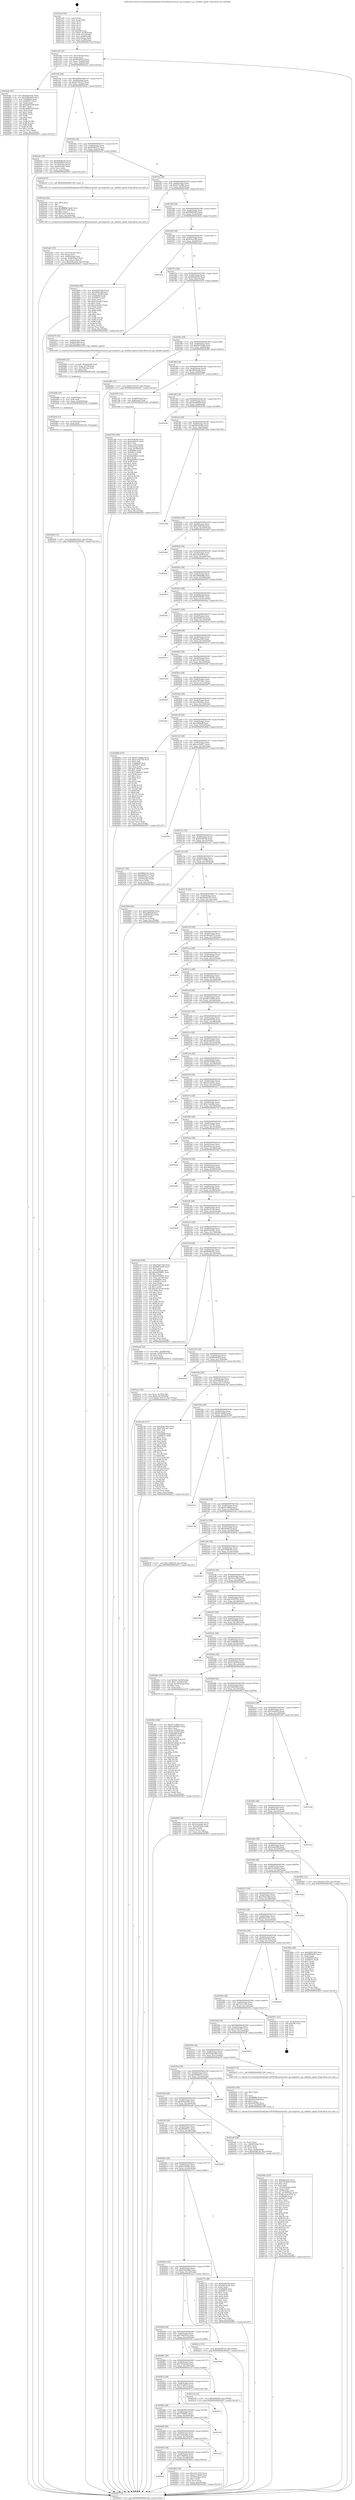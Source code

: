 digraph "0x401ea0" {
  label = "0x401ea0 (/mnt/c/Users/mathe/Desktop/tcc/POCII/binaries/extr_gx-suspmod.c_gx_validate_speed_Final-ollvm.out::main(0))"
  labelloc = "t"
  node[shape=record]

  Entry [label="",width=0.3,height=0.3,shape=circle,fillcolor=black,style=filled]
  "0x401ed2" [label="{
     0x401ed2 [32]\l
     | [instrs]\l
     &nbsp;&nbsp;0x401ed2 \<+6\>: mov -0xcc(%rbp),%eax\l
     &nbsp;&nbsp;0x401ed8 \<+2\>: mov %eax,%ecx\l
     &nbsp;&nbsp;0x401eda \<+6\>: sub $0x8028627f,%ecx\l
     &nbsp;&nbsp;0x401ee0 \<+6\>: mov %eax,-0xd0(%rbp)\l
     &nbsp;&nbsp;0x401ee6 \<+6\>: mov %ecx,-0xd4(%rbp)\l
     &nbsp;&nbsp;0x401eec \<+6\>: je 0000000000402afa \<main+0xc5a\>\l
  }"]
  "0x402afa" [label="{
     0x402afa [91]\l
     | [instrs]\l
     &nbsp;&nbsp;0x402afa \<+5\>: mov $0xbfaa3af2,%eax\l
     &nbsp;&nbsp;0x402aff \<+5\>: mov $0x558dc6d5,%ecx\l
     &nbsp;&nbsp;0x402b04 \<+7\>: mov 0x406094,%edx\l
     &nbsp;&nbsp;0x402b0b \<+7\>: mov 0x40607c,%esi\l
     &nbsp;&nbsp;0x402b12 \<+2\>: mov %edx,%edi\l
     &nbsp;&nbsp;0x402b14 \<+6\>: add $0xeb80530f,%edi\l
     &nbsp;&nbsp;0x402b1a \<+3\>: sub $0x1,%edi\l
     &nbsp;&nbsp;0x402b1d \<+6\>: sub $0xeb80530f,%edi\l
     &nbsp;&nbsp;0x402b23 \<+3\>: imul %edi,%edx\l
     &nbsp;&nbsp;0x402b26 \<+3\>: and $0x1,%edx\l
     &nbsp;&nbsp;0x402b29 \<+3\>: cmp $0x0,%edx\l
     &nbsp;&nbsp;0x402b2c \<+4\>: sete %r8b\l
     &nbsp;&nbsp;0x402b30 \<+3\>: cmp $0xa,%esi\l
     &nbsp;&nbsp;0x402b33 \<+4\>: setl %r9b\l
     &nbsp;&nbsp;0x402b37 \<+3\>: mov %r8b,%r10b\l
     &nbsp;&nbsp;0x402b3a \<+3\>: and %r9b,%r10b\l
     &nbsp;&nbsp;0x402b3d \<+3\>: xor %r9b,%r8b\l
     &nbsp;&nbsp;0x402b40 \<+3\>: or %r8b,%r10b\l
     &nbsp;&nbsp;0x402b43 \<+4\>: test $0x1,%r10b\l
     &nbsp;&nbsp;0x402b47 \<+3\>: cmovne %ecx,%eax\l
     &nbsp;&nbsp;0x402b4a \<+6\>: mov %eax,-0xcc(%rbp)\l
     &nbsp;&nbsp;0x402b50 \<+5\>: jmp 0000000000403b57 \<main+0x1cb7\>\l
  }"]
  "0x401ef2" [label="{
     0x401ef2 [28]\l
     | [instrs]\l
     &nbsp;&nbsp;0x401ef2 \<+5\>: jmp 0000000000401ef7 \<main+0x57\>\l
     &nbsp;&nbsp;0x401ef7 \<+6\>: mov -0xd0(%rbp),%eax\l
     &nbsp;&nbsp;0x401efd \<+5\>: sub $0x81765137,%eax\l
     &nbsp;&nbsp;0x401f02 \<+6\>: mov %eax,-0xd8(%rbp)\l
     &nbsp;&nbsp;0x401f08 \<+6\>: je 0000000000402adc \<main+0xc3c\>\l
  }"]
  Exit [label="",width=0.3,height=0.3,shape=circle,fillcolor=black,style=filled,peripheries=2]
  "0x402adc" [label="{
     0x402adc [30]\l
     | [instrs]\l
     &nbsp;&nbsp;0x402adc \<+5\>: mov $0x946abe35,%eax\l
     &nbsp;&nbsp;0x402ae1 \<+5\>: mov $0x8028627f,%ecx\l
     &nbsp;&nbsp;0x402ae6 \<+3\>: mov -0x74(%rbp),%edx\l
     &nbsp;&nbsp;0x402ae9 \<+3\>: cmp -0x68(%rbp),%edx\l
     &nbsp;&nbsp;0x402aec \<+3\>: cmovl %ecx,%eax\l
     &nbsp;&nbsp;0x402aef \<+6\>: mov %eax,-0xcc(%rbp)\l
     &nbsp;&nbsp;0x402af5 \<+5\>: jmp 0000000000403b57 \<main+0x1cb7\>\l
  }"]
  "0x401f0e" [label="{
     0x401f0e [28]\l
     | [instrs]\l
     &nbsp;&nbsp;0x401f0e \<+5\>: jmp 0000000000401f13 \<main+0x73\>\l
     &nbsp;&nbsp;0x401f13 \<+6\>: mov -0xd0(%rbp),%eax\l
     &nbsp;&nbsp;0x401f19 \<+5\>: sub $0x84d001c7,%eax\l
     &nbsp;&nbsp;0x401f1e \<+6\>: mov %eax,-0xdc(%rbp)\l
     &nbsp;&nbsp;0x401f24 \<+6\>: je 0000000000402a3f \<main+0xb9f\>\l
  }"]
  "0x402db9" [label="{
     0x402db9 [15]\l
     | [instrs]\l
     &nbsp;&nbsp;0x402db9 \<+10\>: movl $0x46619321,-0xcc(%rbp)\l
     &nbsp;&nbsp;0x402dc3 \<+5\>: jmp 0000000000403b57 \<main+0x1cb7\>\l
  }"]
  "0x402a3f" [label="{
     0x402a3f [5]\l
     | [instrs]\l
     &nbsp;&nbsp;0x402a3f \<+5\>: call 0000000000401180 \<next_i\>\l
     | [calls]\l
     &nbsp;&nbsp;0x401180 \{1\} (/mnt/c/Users/mathe/Desktop/tcc/POCII/binaries/extr_gx-suspmod.c_gx_validate_speed_Final-ollvm.out::next_i)\l
  }"]
  "0x401f2a" [label="{
     0x401f2a [28]\l
     | [instrs]\l
     &nbsp;&nbsp;0x401f2a \<+5\>: jmp 0000000000401f2f \<main+0x8f\>\l
     &nbsp;&nbsp;0x401f2f \<+6\>: mov -0xd0(%rbp),%eax\l
     &nbsp;&nbsp;0x401f35 \<+5\>: sub $0x873cdf9d,%eax\l
     &nbsp;&nbsp;0x401f3a \<+6\>: mov %eax,-0xe0(%rbp)\l
     &nbsp;&nbsp;0x401f40 \<+6\>: je 0000000000403945 \<main+0x1aa5\>\l
  }"]
  "0x402dad" [label="{
     0x402dad [12]\l
     | [instrs]\l
     &nbsp;&nbsp;0x402dad \<+4\>: mov -0x70(%rbp),%rdx\l
     &nbsp;&nbsp;0x402db1 \<+3\>: mov %rdx,%rdi\l
     &nbsp;&nbsp;0x402db4 \<+5\>: call 0000000000401030 \<free@plt\>\l
     | [calls]\l
     &nbsp;&nbsp;0x401030 \{1\} (unknown)\l
  }"]
  "0x403945" [label="{
     0x403945\l
  }", style=dashed]
  "0x401f46" [label="{
     0x401f46 [28]\l
     | [instrs]\l
     &nbsp;&nbsp;0x401f46 \<+5\>: jmp 0000000000401f4b \<main+0xab\>\l
     &nbsp;&nbsp;0x401f4b \<+6\>: mov -0xd0(%rbp),%eax\l
     &nbsp;&nbsp;0x401f51 \<+5\>: sub $0x8f904283,%eax\l
     &nbsp;&nbsp;0x401f56 \<+6\>: mov %eax,-0xe4(%rbp)\l
     &nbsp;&nbsp;0x401f5c \<+6\>: je 00000000004038a0 \<main+0x1a00\>\l
  }"]
  "0x402d9b" [label="{
     0x402d9b [18]\l
     | [instrs]\l
     &nbsp;&nbsp;0x402d9b \<+4\>: mov -0x60(%rbp),%rdx\l
     &nbsp;&nbsp;0x402d9f \<+3\>: mov %rdx,%rdi\l
     &nbsp;&nbsp;0x402da2 \<+6\>: mov %eax,-0x204(%rbp)\l
     &nbsp;&nbsp;0x402da8 \<+5\>: call 0000000000401030 \<free@plt\>\l
     | [calls]\l
     &nbsp;&nbsp;0x401030 \{1\} (unknown)\l
  }"]
  "0x4038a0" [label="{
     0x4038a0 [98]\l
     | [instrs]\l
     &nbsp;&nbsp;0x4038a0 \<+5\>: mov $0x4d291462,%eax\l
     &nbsp;&nbsp;0x4038a5 \<+5\>: mov $0x2db4c96f,%ecx\l
     &nbsp;&nbsp;0x4038aa \<+7\>: movl $0x0,-0x38(%rbp)\l
     &nbsp;&nbsp;0x4038b1 \<+7\>: mov 0x406094,%edx\l
     &nbsp;&nbsp;0x4038b8 \<+7\>: mov 0x40607c,%esi\l
     &nbsp;&nbsp;0x4038bf \<+2\>: mov %edx,%edi\l
     &nbsp;&nbsp;0x4038c1 \<+6\>: add $0xce3ee623,%edi\l
     &nbsp;&nbsp;0x4038c7 \<+3\>: sub $0x1,%edi\l
     &nbsp;&nbsp;0x4038ca \<+6\>: sub $0xce3ee623,%edi\l
     &nbsp;&nbsp;0x4038d0 \<+3\>: imul %edi,%edx\l
     &nbsp;&nbsp;0x4038d3 \<+3\>: and $0x1,%edx\l
     &nbsp;&nbsp;0x4038d6 \<+3\>: cmp $0x0,%edx\l
     &nbsp;&nbsp;0x4038d9 \<+4\>: sete %r8b\l
     &nbsp;&nbsp;0x4038dd \<+3\>: cmp $0xa,%esi\l
     &nbsp;&nbsp;0x4038e0 \<+4\>: setl %r9b\l
     &nbsp;&nbsp;0x4038e4 \<+3\>: mov %r8b,%r10b\l
     &nbsp;&nbsp;0x4038e7 \<+3\>: and %r9b,%r10b\l
     &nbsp;&nbsp;0x4038ea \<+3\>: xor %r9b,%r8b\l
     &nbsp;&nbsp;0x4038ed \<+3\>: or %r8b,%r10b\l
     &nbsp;&nbsp;0x4038f0 \<+4\>: test $0x1,%r10b\l
     &nbsp;&nbsp;0x4038f4 \<+3\>: cmovne %ecx,%eax\l
     &nbsp;&nbsp;0x4038f7 \<+6\>: mov %eax,-0xcc(%rbp)\l
     &nbsp;&nbsp;0x4038fd \<+5\>: jmp 0000000000403b57 \<main+0x1cb7\>\l
  }"]
  "0x401f62" [label="{
     0x401f62 [28]\l
     | [instrs]\l
     &nbsp;&nbsp;0x401f62 \<+5\>: jmp 0000000000401f67 \<main+0xc7\>\l
     &nbsp;&nbsp;0x401f67 \<+6\>: mov -0xd0(%rbp),%eax\l
     &nbsp;&nbsp;0x401f6d \<+5\>: sub $0x934a1f00,%eax\l
     &nbsp;&nbsp;0x401f72 \<+6\>: mov %eax,-0xe8(%rbp)\l
     &nbsp;&nbsp;0x401f78 \<+6\>: je 0000000000403aaa \<main+0x1c0a\>\l
  }"]
  "0x402d84" [label="{
     0x402d84 [23]\l
     | [instrs]\l
     &nbsp;&nbsp;0x402d84 \<+10\>: movabs $0x404149,%rdi\l
     &nbsp;&nbsp;0x402d8e \<+3\>: mov %eax,-0x78(%rbp)\l
     &nbsp;&nbsp;0x402d91 \<+3\>: mov -0x78(%rbp),%esi\l
     &nbsp;&nbsp;0x402d94 \<+2\>: mov $0x0,%al\l
     &nbsp;&nbsp;0x402d96 \<+5\>: call 0000000000401050 \<printf@plt\>\l
     | [calls]\l
     &nbsp;&nbsp;0x401050 \{1\} (unknown)\l
  }"]
  "0x403aaa" [label="{
     0x403aaa\l
  }", style=dashed]
  "0x401f7e" [label="{
     0x401f7e [28]\l
     | [instrs]\l
     &nbsp;&nbsp;0x401f7e \<+5\>: jmp 0000000000401f83 \<main+0xe3\>\l
     &nbsp;&nbsp;0x401f83 \<+6\>: mov -0xd0(%rbp),%eax\l
     &nbsp;&nbsp;0x401f89 \<+5\>: sub $0x946abe35,%eax\l
     &nbsp;&nbsp;0x401f8e \<+6\>: mov %eax,-0xec(%rbp)\l
     &nbsp;&nbsp;0x401f94 \<+6\>: je 0000000000402d74 \<main+0xed4\>\l
  }"]
  "0x402b82" [label="{
     0x402b82 [163]\l
     | [instrs]\l
     &nbsp;&nbsp;0x402b82 \<+5\>: mov $0xbfaa3af2,%ecx\l
     &nbsp;&nbsp;0x402b87 \<+5\>: mov $0x72026ac9,%edx\l
     &nbsp;&nbsp;0x402b8c \<+3\>: mov $0x1,%sil\l
     &nbsp;&nbsp;0x402b8f \<+2\>: xor %edi,%edi\l
     &nbsp;&nbsp;0x402b91 \<+7\>: mov -0x200(%rbp),%r8d\l
     &nbsp;&nbsp;0x402b98 \<+4\>: imul %eax,%r8d\l
     &nbsp;&nbsp;0x402b9c \<+4\>: mov -0x70(%rbp),%r9\l
     &nbsp;&nbsp;0x402ba0 \<+4\>: movslq -0x74(%rbp),%r10\l
     &nbsp;&nbsp;0x402ba4 \<+4\>: mov %r8d,(%r9,%r10,4)\l
     &nbsp;&nbsp;0x402ba8 \<+7\>: mov 0x406094,%eax\l
     &nbsp;&nbsp;0x402baf \<+8\>: mov 0x40607c,%r8d\l
     &nbsp;&nbsp;0x402bb7 \<+3\>: sub $0x1,%edi\l
     &nbsp;&nbsp;0x402bba \<+3\>: mov %eax,%r11d\l
     &nbsp;&nbsp;0x402bbd \<+3\>: add %edi,%r11d\l
     &nbsp;&nbsp;0x402bc0 \<+4\>: imul %r11d,%eax\l
     &nbsp;&nbsp;0x402bc4 \<+3\>: and $0x1,%eax\l
     &nbsp;&nbsp;0x402bc7 \<+3\>: cmp $0x0,%eax\l
     &nbsp;&nbsp;0x402bca \<+3\>: sete %bl\l
     &nbsp;&nbsp;0x402bcd \<+4\>: cmp $0xa,%r8d\l
     &nbsp;&nbsp;0x402bd1 \<+4\>: setl %r14b\l
     &nbsp;&nbsp;0x402bd5 \<+3\>: mov %bl,%r15b\l
     &nbsp;&nbsp;0x402bd8 \<+4\>: xor $0xff,%r15b\l
     &nbsp;&nbsp;0x402bdc \<+3\>: mov %r14b,%r12b\l
     &nbsp;&nbsp;0x402bdf \<+4\>: xor $0xff,%r12b\l
     &nbsp;&nbsp;0x402be3 \<+4\>: xor $0x1,%sil\l
     &nbsp;&nbsp;0x402be7 \<+3\>: mov %r15b,%r13b\l
     &nbsp;&nbsp;0x402bea \<+4\>: and $0xff,%r13b\l
     &nbsp;&nbsp;0x402bee \<+3\>: and %sil,%bl\l
     &nbsp;&nbsp;0x402bf1 \<+3\>: mov %r12b,%al\l
     &nbsp;&nbsp;0x402bf4 \<+2\>: and $0xff,%al\l
     &nbsp;&nbsp;0x402bf6 \<+3\>: and %sil,%r14b\l
     &nbsp;&nbsp;0x402bf9 \<+3\>: or %bl,%r13b\l
     &nbsp;&nbsp;0x402bfc \<+3\>: or %r14b,%al\l
     &nbsp;&nbsp;0x402bff \<+3\>: xor %al,%r13b\l
     &nbsp;&nbsp;0x402c02 \<+3\>: or %r12b,%r15b\l
     &nbsp;&nbsp;0x402c05 \<+4\>: xor $0xff,%r15b\l
     &nbsp;&nbsp;0x402c09 \<+4\>: or $0x1,%sil\l
     &nbsp;&nbsp;0x402c0d \<+3\>: and %sil,%r15b\l
     &nbsp;&nbsp;0x402c10 \<+3\>: or %r15b,%r13b\l
     &nbsp;&nbsp;0x402c13 \<+4\>: test $0x1,%r13b\l
     &nbsp;&nbsp;0x402c17 \<+3\>: cmovne %edx,%ecx\l
     &nbsp;&nbsp;0x402c1a \<+6\>: mov %ecx,-0xcc(%rbp)\l
     &nbsp;&nbsp;0x402c20 \<+5\>: jmp 0000000000403b57 \<main+0x1cb7\>\l
  }"]
  "0x402d74" [label="{
     0x402d74 [16]\l
     | [instrs]\l
     &nbsp;&nbsp;0x402d74 \<+3\>: mov -0x50(%rbp),%edi\l
     &nbsp;&nbsp;0x402d77 \<+4\>: mov -0x60(%rbp),%rsi\l
     &nbsp;&nbsp;0x402d7b \<+4\>: mov -0x70(%rbp),%rdx\l
     &nbsp;&nbsp;0x402d7f \<+5\>: call 0000000000401650 \<gx_validate_speed\>\l
     | [calls]\l
     &nbsp;&nbsp;0x401650 \{1\} (/mnt/c/Users/mathe/Desktop/tcc/POCII/binaries/extr_gx-suspmod.c_gx_validate_speed_Final-ollvm.out::gx_validate_speed)\l
  }"]
  "0x401f9a" [label="{
     0x401f9a [28]\l
     | [instrs]\l
     &nbsp;&nbsp;0x401f9a \<+5\>: jmp 0000000000401f9f \<main+0xff\>\l
     &nbsp;&nbsp;0x401f9f \<+6\>: mov -0xd0(%rbp),%eax\l
     &nbsp;&nbsp;0x401fa5 \<+5\>: sub $0x96f7b54b,%eax\l
     &nbsp;&nbsp;0x401faa \<+6\>: mov %eax,-0xf0(%rbp)\l
     &nbsp;&nbsp;0x401fb0 \<+6\>: je 0000000000402d65 \<main+0xec5\>\l
  }"]
  "0x402b5a" [label="{
     0x402b5a [40]\l
     | [instrs]\l
     &nbsp;&nbsp;0x402b5a \<+5\>: mov $0x2,%ecx\l
     &nbsp;&nbsp;0x402b5f \<+1\>: cltd\l
     &nbsp;&nbsp;0x402b60 \<+2\>: idiv %ecx\l
     &nbsp;&nbsp;0x402b62 \<+6\>: imul $0xfffffffe,%edx,%ecx\l
     &nbsp;&nbsp;0x402b68 \<+6\>: add $0x8c92308,%ecx\l
     &nbsp;&nbsp;0x402b6e \<+3\>: add $0x1,%ecx\l
     &nbsp;&nbsp;0x402b71 \<+6\>: sub $0x8c92308,%ecx\l
     &nbsp;&nbsp;0x402b77 \<+6\>: mov %ecx,-0x200(%rbp)\l
     &nbsp;&nbsp;0x402b7d \<+5\>: call 0000000000401180 \<next_i\>\l
     | [calls]\l
     &nbsp;&nbsp;0x401180 \{1\} (/mnt/c/Users/mathe/Desktop/tcc/POCII/binaries/extr_gx-suspmod.c_gx_validate_speed_Final-ollvm.out::next_i)\l
  }"]
  "0x402d65" [label="{
     0x402d65 [15]\l
     | [instrs]\l
     &nbsp;&nbsp;0x402d65 \<+10\>: movl $0x81765137,-0xcc(%rbp)\l
     &nbsp;&nbsp;0x402d6f \<+5\>: jmp 0000000000403b57 \<main+0x1cb7\>\l
  }"]
  "0x401fb6" [label="{
     0x401fb6 [28]\l
     | [instrs]\l
     &nbsp;&nbsp;0x401fb6 \<+5\>: jmp 0000000000401fbb \<main+0x11b\>\l
     &nbsp;&nbsp;0x401fbb \<+6\>: mov -0xd0(%rbp),%eax\l
     &nbsp;&nbsp;0x401fc1 \<+5\>: sub $0x9925fca9,%eax\l
     &nbsp;&nbsp;0x401fc6 \<+6\>: mov %eax,-0xf4(%rbp)\l
     &nbsp;&nbsp;0x401fcc \<+6\>: je 0000000000402787 \<main+0x8e7\>\l
  }"]
  "0x402ac2" [label="{
     0x402ac2 [26]\l
     | [instrs]\l
     &nbsp;&nbsp;0x402ac2 \<+4\>: mov %rax,-0x70(%rbp)\l
     &nbsp;&nbsp;0x402ac6 \<+7\>: movl $0x0,-0x74(%rbp)\l
     &nbsp;&nbsp;0x402acd \<+10\>: movl $0x81765137,-0xcc(%rbp)\l
     &nbsp;&nbsp;0x402ad7 \<+5\>: jmp 0000000000403b57 \<main+0x1cb7\>\l
  }"]
  "0x402787" [label="{
     0x402787 [13]\l
     | [instrs]\l
     &nbsp;&nbsp;0x402787 \<+4\>: mov -0x48(%rbp),%rax\l
     &nbsp;&nbsp;0x40278b \<+4\>: mov 0x8(%rax),%rdi\l
     &nbsp;&nbsp;0x40278f \<+5\>: call 0000000000401080 \<atoi@plt\>\l
     | [calls]\l
     &nbsp;&nbsp;0x401080 \{1\} (unknown)\l
  }"]
  "0x401fd2" [label="{
     0x401fd2 [28]\l
     | [instrs]\l
     &nbsp;&nbsp;0x401fd2 \<+5\>: jmp 0000000000401fd7 \<main+0x137\>\l
     &nbsp;&nbsp;0x401fd7 \<+6\>: mov -0xd0(%rbp),%eax\l
     &nbsp;&nbsp;0x401fdd \<+5\>: sub $0x9a59945f,%eax\l
     &nbsp;&nbsp;0x401fe2 \<+6\>: mov %eax,-0xf8(%rbp)\l
     &nbsp;&nbsp;0x401fe8 \<+6\>: je 000000000040370b \<main+0x186b\>\l
  }"]
  "0x402a6c" [label="{
     0x402a6c [35]\l
     | [instrs]\l
     &nbsp;&nbsp;0x402a6c \<+6\>: mov -0x1fc(%rbp),%ecx\l
     &nbsp;&nbsp;0x402a72 \<+3\>: imul %eax,%ecx\l
     &nbsp;&nbsp;0x402a75 \<+4\>: mov -0x60(%rbp),%rsi\l
     &nbsp;&nbsp;0x402a79 \<+4\>: movslq -0x64(%rbp),%rdi\l
     &nbsp;&nbsp;0x402a7d \<+3\>: mov %ecx,(%rsi,%rdi,4)\l
     &nbsp;&nbsp;0x402a80 \<+10\>: movl $0x659aa450,-0xcc(%rbp)\l
     &nbsp;&nbsp;0x402a8a \<+5\>: jmp 0000000000403b57 \<main+0x1cb7\>\l
  }"]
  "0x40370b" [label="{
     0x40370b\l
  }", style=dashed]
  "0x401fee" [label="{
     0x401fee [28]\l
     | [instrs]\l
     &nbsp;&nbsp;0x401fee \<+5\>: jmp 0000000000401ff3 \<main+0x153\>\l
     &nbsp;&nbsp;0x401ff3 \<+6\>: mov -0xd0(%rbp),%eax\l
     &nbsp;&nbsp;0x401ff9 \<+5\>: sub $0x9f32418a,%eax\l
     &nbsp;&nbsp;0x401ffe \<+6\>: mov %eax,-0xfc(%rbp)\l
     &nbsp;&nbsp;0x402004 \<+6\>: je 00000000004033db \<main+0x153b\>\l
  }"]
  "0x402a44" [label="{
     0x402a44 [40]\l
     | [instrs]\l
     &nbsp;&nbsp;0x402a44 \<+5\>: mov $0x2,%ecx\l
     &nbsp;&nbsp;0x402a49 \<+1\>: cltd\l
     &nbsp;&nbsp;0x402a4a \<+2\>: idiv %ecx\l
     &nbsp;&nbsp;0x402a4c \<+6\>: imul $0xfffffffe,%edx,%ecx\l
     &nbsp;&nbsp;0x402a52 \<+6\>: add $0x74337a38,%ecx\l
     &nbsp;&nbsp;0x402a58 \<+3\>: add $0x1,%ecx\l
     &nbsp;&nbsp;0x402a5b \<+6\>: sub $0x74337a38,%ecx\l
     &nbsp;&nbsp;0x402a61 \<+6\>: mov %ecx,-0x1fc(%rbp)\l
     &nbsp;&nbsp;0x402a67 \<+5\>: call 0000000000401180 \<next_i\>\l
     | [calls]\l
     &nbsp;&nbsp;0x401180 \{1\} (/mnt/c/Users/mathe/Desktop/tcc/POCII/binaries/extr_gx-suspmod.c_gx_validate_speed_Final-ollvm.out::next_i)\l
  }"]
  "0x4033db" [label="{
     0x4033db\l
  }", style=dashed]
  "0x40200a" [label="{
     0x40200a [28]\l
     | [instrs]\l
     &nbsp;&nbsp;0x40200a \<+5\>: jmp 000000000040200f \<main+0x16f\>\l
     &nbsp;&nbsp;0x40200f \<+6\>: mov -0xd0(%rbp),%eax\l
     &nbsp;&nbsp;0x402015 \<+5\>: sub $0xa3f38138,%eax\l
     &nbsp;&nbsp;0x40201a \<+6\>: mov %eax,-0x100(%rbp)\l
     &nbsp;&nbsp;0x402020 \<+6\>: je 0000000000403a80 \<main+0x1be0\>\l
  }"]
  "0x40296c" [label="{
     0x40296c [166]\l
     | [instrs]\l
     &nbsp;&nbsp;0x40296c \<+5\>: mov $0x873cdf9d,%ecx\l
     &nbsp;&nbsp;0x402971 \<+5\>: mov $0x6cb0590b,%edx\l
     &nbsp;&nbsp;0x402976 \<+3\>: mov $0x1,%sil\l
     &nbsp;&nbsp;0x402979 \<+4\>: mov %rax,-0x60(%rbp)\l
     &nbsp;&nbsp;0x40297d \<+7\>: movl $0x0,-0x64(%rbp)\l
     &nbsp;&nbsp;0x402984 \<+8\>: mov 0x406094,%r8d\l
     &nbsp;&nbsp;0x40298c \<+8\>: mov 0x40607c,%r9d\l
     &nbsp;&nbsp;0x402994 \<+3\>: mov %r8d,%r10d\l
     &nbsp;&nbsp;0x402997 \<+7\>: sub $0x207af6d4,%r10d\l
     &nbsp;&nbsp;0x40299e \<+4\>: sub $0x1,%r10d\l
     &nbsp;&nbsp;0x4029a2 \<+7\>: add $0x207af6d4,%r10d\l
     &nbsp;&nbsp;0x4029a9 \<+4\>: imul %r10d,%r8d\l
     &nbsp;&nbsp;0x4029ad \<+4\>: and $0x1,%r8d\l
     &nbsp;&nbsp;0x4029b1 \<+4\>: cmp $0x0,%r8d\l
     &nbsp;&nbsp;0x4029b5 \<+4\>: sete %r11b\l
     &nbsp;&nbsp;0x4029b9 \<+4\>: cmp $0xa,%r9d\l
     &nbsp;&nbsp;0x4029bd \<+3\>: setl %bl\l
     &nbsp;&nbsp;0x4029c0 \<+3\>: mov %r11b,%r14b\l
     &nbsp;&nbsp;0x4029c3 \<+4\>: xor $0xff,%r14b\l
     &nbsp;&nbsp;0x4029c7 \<+3\>: mov %bl,%r15b\l
     &nbsp;&nbsp;0x4029ca \<+4\>: xor $0xff,%r15b\l
     &nbsp;&nbsp;0x4029ce \<+4\>: xor $0x1,%sil\l
     &nbsp;&nbsp;0x4029d2 \<+3\>: mov %r14b,%r12b\l
     &nbsp;&nbsp;0x4029d5 \<+4\>: and $0xff,%r12b\l
     &nbsp;&nbsp;0x4029d9 \<+3\>: and %sil,%r11b\l
     &nbsp;&nbsp;0x4029dc \<+3\>: mov %r15b,%r13b\l
     &nbsp;&nbsp;0x4029df \<+4\>: and $0xff,%r13b\l
     &nbsp;&nbsp;0x4029e3 \<+3\>: and %sil,%bl\l
     &nbsp;&nbsp;0x4029e6 \<+3\>: or %r11b,%r12b\l
     &nbsp;&nbsp;0x4029e9 \<+3\>: or %bl,%r13b\l
     &nbsp;&nbsp;0x4029ec \<+3\>: xor %r13b,%r12b\l
     &nbsp;&nbsp;0x4029ef \<+3\>: or %r15b,%r14b\l
     &nbsp;&nbsp;0x4029f2 \<+4\>: xor $0xff,%r14b\l
     &nbsp;&nbsp;0x4029f6 \<+4\>: or $0x1,%sil\l
     &nbsp;&nbsp;0x4029fa \<+3\>: and %sil,%r14b\l
     &nbsp;&nbsp;0x4029fd \<+3\>: or %r14b,%r12b\l
     &nbsp;&nbsp;0x402a00 \<+4\>: test $0x1,%r12b\l
     &nbsp;&nbsp;0x402a04 \<+3\>: cmovne %edx,%ecx\l
     &nbsp;&nbsp;0x402a07 \<+6\>: mov %ecx,-0xcc(%rbp)\l
     &nbsp;&nbsp;0x402a0d \<+5\>: jmp 0000000000403b57 \<main+0x1cb7\>\l
  }"]
  "0x403a80" [label="{
     0x403a80\l
  }", style=dashed]
  "0x402026" [label="{
     0x402026 [28]\l
     | [instrs]\l
     &nbsp;&nbsp;0x402026 \<+5\>: jmp 000000000040202b \<main+0x18b\>\l
     &nbsp;&nbsp;0x40202b \<+6\>: mov -0xd0(%rbp),%eax\l
     &nbsp;&nbsp;0x402031 \<+5\>: sub $0xa4fcfef8,%eax\l
     &nbsp;&nbsp;0x402036 \<+6\>: mov %eax,-0x104(%rbp)\l
     &nbsp;&nbsp;0x40203c \<+6\>: je 0000000000402eae \<main+0x100e\>\l
  }"]
  "0x4026ee" [label="{
     0x4026ee\l
  }", style=dashed]
  "0x402eae" [label="{
     0x402eae\l
  }", style=dashed]
  "0x402042" [label="{
     0x402042 [28]\l
     | [instrs]\l
     &nbsp;&nbsp;0x402042 \<+5\>: jmp 0000000000402047 \<main+0x1a7\>\l
     &nbsp;&nbsp;0x402047 \<+6\>: mov -0xd0(%rbp),%eax\l
     &nbsp;&nbsp;0x40204d \<+5\>: sub $0xa889ab9b,%eax\l
     &nbsp;&nbsp;0x402052 \<+6\>: mov %eax,-0x108(%rbp)\l
     &nbsp;&nbsp;0x402058 \<+6\>: je 000000000040287f \<main+0x9df\>\l
  }"]
  "0x402843" [label="{
     0x402843 [30]\l
     | [instrs]\l
     &nbsp;&nbsp;0x402843 \<+5\>: mov $0x143c107d,%eax\l
     &nbsp;&nbsp;0x402848 \<+5\>: mov $0xd17c5b80,%ecx\l
     &nbsp;&nbsp;0x40284d \<+3\>: mov -0x30(%rbp),%edx\l
     &nbsp;&nbsp;0x402850 \<+3\>: cmp $0x1,%edx\l
     &nbsp;&nbsp;0x402853 \<+3\>: cmovl %ecx,%eax\l
     &nbsp;&nbsp;0x402856 \<+6\>: mov %eax,-0xcc(%rbp)\l
     &nbsp;&nbsp;0x40285c \<+5\>: jmp 0000000000403b57 \<main+0x1cb7\>\l
  }"]
  "0x40287f" [label="{
     0x40287f\l
  }", style=dashed]
  "0x40205e" [label="{
     0x40205e [28]\l
     | [instrs]\l
     &nbsp;&nbsp;0x40205e \<+5\>: jmp 0000000000402063 \<main+0x1c3\>\l
     &nbsp;&nbsp;0x402063 \<+6\>: mov -0xd0(%rbp),%eax\l
     &nbsp;&nbsp;0x402069 \<+5\>: sub $0xb7f363d7,%eax\l
     &nbsp;&nbsp;0x40206e \<+6\>: mov %eax,-0x10c(%rbp)\l
     &nbsp;&nbsp;0x402074 \<+6\>: je 0000000000402fac \<main+0x110c\>\l
  }"]
  "0x4026d2" [label="{
     0x4026d2 [28]\l
     | [instrs]\l
     &nbsp;&nbsp;0x4026d2 \<+5\>: jmp 00000000004026d7 \<main+0x837\>\l
     &nbsp;&nbsp;0x4026d7 \<+6\>: mov -0xd0(%rbp),%eax\l
     &nbsp;&nbsp;0x4026dd \<+5\>: sub $0x7e96f534,%eax\l
     &nbsp;&nbsp;0x4026e2 \<+6\>: mov %eax,-0x1f8(%rbp)\l
     &nbsp;&nbsp;0x4026e8 \<+6\>: je 0000000000402843 \<main+0x9a3\>\l
  }"]
  "0x402fac" [label="{
     0x402fac\l
  }", style=dashed]
  "0x40207a" [label="{
     0x40207a [28]\l
     | [instrs]\l
     &nbsp;&nbsp;0x40207a \<+5\>: jmp 000000000040207f \<main+0x1df\>\l
     &nbsp;&nbsp;0x40207f \<+6\>: mov -0xd0(%rbp),%eax\l
     &nbsp;&nbsp;0x402085 \<+5\>: sub $0xbbb81cc6,%eax\l
     &nbsp;&nbsp;0x40208a \<+6\>: mov %eax,-0x110(%rbp)\l
     &nbsp;&nbsp;0x402090 \<+6\>: je 00000000004036a2 \<main+0x1802\>\l
  }"]
  "0x403431" [label="{
     0x403431\l
  }", style=dashed]
  "0x4036a2" [label="{
     0x4036a2\l
  }", style=dashed]
  "0x402096" [label="{
     0x402096 [28]\l
     | [instrs]\l
     &nbsp;&nbsp;0x402096 \<+5\>: jmp 000000000040209b \<main+0x1fb\>\l
     &nbsp;&nbsp;0x40209b \<+6\>: mov -0xd0(%rbp),%eax\l
     &nbsp;&nbsp;0x4020a1 \<+5\>: sub $0xbfaa3af2,%eax\l
     &nbsp;&nbsp;0x4020a6 \<+6\>: mov %eax,-0x114(%rbp)\l
     &nbsp;&nbsp;0x4020ac \<+6\>: je 000000000040397d \<main+0x1add\>\l
  }"]
  "0x4026b6" [label="{
     0x4026b6 [28]\l
     | [instrs]\l
     &nbsp;&nbsp;0x4026b6 \<+5\>: jmp 00000000004026bb \<main+0x81b\>\l
     &nbsp;&nbsp;0x4026bb \<+6\>: mov -0xd0(%rbp),%eax\l
     &nbsp;&nbsp;0x4026c1 \<+5\>: sub $0x7a36aa9c,%eax\l
     &nbsp;&nbsp;0x4026c6 \<+6\>: mov %eax,-0x1f4(%rbp)\l
     &nbsp;&nbsp;0x4026cc \<+6\>: je 0000000000403431 \<main+0x1591\>\l
  }"]
  "0x40397d" [label="{
     0x40397d\l
  }", style=dashed]
  "0x4020b2" [label="{
     0x4020b2 [28]\l
     | [instrs]\l
     &nbsp;&nbsp;0x4020b2 \<+5\>: jmp 00000000004020b7 \<main+0x217\>\l
     &nbsp;&nbsp;0x4020b7 \<+6\>: mov -0xd0(%rbp),%eax\l
     &nbsp;&nbsp;0x4020bd \<+5\>: sub $0xc4345e45,%eax\l
     &nbsp;&nbsp;0x4020c2 \<+6\>: mov %eax,-0x118(%rbp)\l
     &nbsp;&nbsp;0x4020c8 \<+6\>: je 000000000040324f \<main+0x13af\>\l
  }"]
  "0x4031f4" [label="{
     0x4031f4\l
  }", style=dashed]
  "0x40324f" [label="{
     0x40324f\l
  }", style=dashed]
  "0x4020ce" [label="{
     0x4020ce [28]\l
     | [instrs]\l
     &nbsp;&nbsp;0x4020ce \<+5\>: jmp 00000000004020d3 \<main+0x233\>\l
     &nbsp;&nbsp;0x4020d3 \<+6\>: mov -0xd0(%rbp),%eax\l
     &nbsp;&nbsp;0x4020d9 \<+5\>: sub $0xc56732ec,%eax\l
     &nbsp;&nbsp;0x4020de \<+6\>: mov %eax,-0x11c(%rbp)\l
     &nbsp;&nbsp;0x4020e4 \<+6\>: je 00000000004030d3 \<main+0x1233\>\l
  }"]
  "0x40269a" [label="{
     0x40269a [28]\l
     | [instrs]\l
     &nbsp;&nbsp;0x40269a \<+5\>: jmp 000000000040269f \<main+0x7ff\>\l
     &nbsp;&nbsp;0x40269f \<+6\>: mov -0xd0(%rbp),%eax\l
     &nbsp;&nbsp;0x4026a5 \<+5\>: sub $0x779ffb07,%eax\l
     &nbsp;&nbsp;0x4026aa \<+6\>: mov %eax,-0x1f0(%rbp)\l
     &nbsp;&nbsp;0x4026b0 \<+6\>: je 00000000004031f4 \<main+0x1354\>\l
  }"]
  "0x4030d3" [label="{
     0x4030d3\l
  }", style=dashed]
  "0x4020ea" [label="{
     0x4020ea [28]\l
     | [instrs]\l
     &nbsp;&nbsp;0x4020ea \<+5\>: jmp 00000000004020ef \<main+0x24f\>\l
     &nbsp;&nbsp;0x4020ef \<+6\>: mov -0xd0(%rbp),%eax\l
     &nbsp;&nbsp;0x4020f5 \<+5\>: sub $0xc5fb3bee,%eax\l
     &nbsp;&nbsp;0x4020fa \<+6\>: mov %eax,-0x120(%rbp)\l
     &nbsp;&nbsp;0x402100 \<+6\>: je 0000000000402ede \<main+0x103e\>\l
  }"]
  "0x40367a" [label="{
     0x40367a\l
  }", style=dashed]
  "0x402ede" [label="{
     0x402ede\l
  }", style=dashed]
  "0x402106" [label="{
     0x402106 [28]\l
     | [instrs]\l
     &nbsp;&nbsp;0x402106 \<+5\>: jmp 000000000040210b \<main+0x26b\>\l
     &nbsp;&nbsp;0x40210b \<+6\>: mov -0xd0(%rbp),%eax\l
     &nbsp;&nbsp;0x402111 \<+5\>: sub $0xcd8f4aff,%eax\l
     &nbsp;&nbsp;0x402116 \<+6\>: mov %eax,-0x124(%rbp)\l
     &nbsp;&nbsp;0x40211c \<+6\>: je 00000000004028bb \<main+0xa1b\>\l
  }"]
  "0x40267e" [label="{
     0x40267e [28]\l
     | [instrs]\l
     &nbsp;&nbsp;0x40267e \<+5\>: jmp 0000000000402683 \<main+0x7e3\>\l
     &nbsp;&nbsp;0x402683 \<+6\>: mov -0xd0(%rbp),%eax\l
     &nbsp;&nbsp;0x402689 \<+5\>: sub $0x73adf415,%eax\l
     &nbsp;&nbsp;0x40268e \<+6\>: mov %eax,-0x1ec(%rbp)\l
     &nbsp;&nbsp;0x402694 \<+6\>: je 000000000040367a \<main+0x17da\>\l
  }"]
  "0x4028bb" [label="{
     0x4028bb [147]\l
     | [instrs]\l
     &nbsp;&nbsp;0x4028bb \<+5\>: mov $0x873cdf9d,%eax\l
     &nbsp;&nbsp;0x4028c0 \<+5\>: mov $0x213d2758,%ecx\l
     &nbsp;&nbsp;0x4028c5 \<+2\>: mov $0x1,%dl\l
     &nbsp;&nbsp;0x4028c7 \<+7\>: mov 0x406094,%esi\l
     &nbsp;&nbsp;0x4028ce \<+7\>: mov 0x40607c,%edi\l
     &nbsp;&nbsp;0x4028d5 \<+3\>: mov %esi,%r8d\l
     &nbsp;&nbsp;0x4028d8 \<+7\>: add $0x7380ec2c,%r8d\l
     &nbsp;&nbsp;0x4028df \<+4\>: sub $0x1,%r8d\l
     &nbsp;&nbsp;0x4028e3 \<+7\>: sub $0x7380ec2c,%r8d\l
     &nbsp;&nbsp;0x4028ea \<+4\>: imul %r8d,%esi\l
     &nbsp;&nbsp;0x4028ee \<+3\>: and $0x1,%esi\l
     &nbsp;&nbsp;0x4028f1 \<+3\>: cmp $0x0,%esi\l
     &nbsp;&nbsp;0x4028f4 \<+4\>: sete %r9b\l
     &nbsp;&nbsp;0x4028f8 \<+3\>: cmp $0xa,%edi\l
     &nbsp;&nbsp;0x4028fb \<+4\>: setl %r10b\l
     &nbsp;&nbsp;0x4028ff \<+3\>: mov %r9b,%r11b\l
     &nbsp;&nbsp;0x402902 \<+4\>: xor $0xff,%r11b\l
     &nbsp;&nbsp;0x402906 \<+3\>: mov %r10b,%bl\l
     &nbsp;&nbsp;0x402909 \<+3\>: xor $0xff,%bl\l
     &nbsp;&nbsp;0x40290c \<+3\>: xor $0x0,%dl\l
     &nbsp;&nbsp;0x40290f \<+3\>: mov %r11b,%r14b\l
     &nbsp;&nbsp;0x402912 \<+4\>: and $0x0,%r14b\l
     &nbsp;&nbsp;0x402916 \<+3\>: and %dl,%r9b\l
     &nbsp;&nbsp;0x402919 \<+3\>: mov %bl,%r15b\l
     &nbsp;&nbsp;0x40291c \<+4\>: and $0x0,%r15b\l
     &nbsp;&nbsp;0x402920 \<+3\>: and %dl,%r10b\l
     &nbsp;&nbsp;0x402923 \<+3\>: or %r9b,%r14b\l
     &nbsp;&nbsp;0x402926 \<+3\>: or %r10b,%r15b\l
     &nbsp;&nbsp;0x402929 \<+3\>: xor %r15b,%r14b\l
     &nbsp;&nbsp;0x40292c \<+3\>: or %bl,%r11b\l
     &nbsp;&nbsp;0x40292f \<+4\>: xor $0xff,%r11b\l
     &nbsp;&nbsp;0x402933 \<+3\>: or $0x0,%dl\l
     &nbsp;&nbsp;0x402936 \<+3\>: and %dl,%r11b\l
     &nbsp;&nbsp;0x402939 \<+3\>: or %r11b,%r14b\l
     &nbsp;&nbsp;0x40293c \<+4\>: test $0x1,%r14b\l
     &nbsp;&nbsp;0x402940 \<+3\>: cmovne %ecx,%eax\l
     &nbsp;&nbsp;0x402943 \<+6\>: mov %eax,-0xcc(%rbp)\l
     &nbsp;&nbsp;0x402949 \<+5\>: jmp 0000000000403b57 \<main+0x1cb7\>\l
  }"]
  "0x402122" [label="{
     0x402122 [28]\l
     | [instrs]\l
     &nbsp;&nbsp;0x402122 \<+5\>: jmp 0000000000402127 \<main+0x287\>\l
     &nbsp;&nbsp;0x402127 \<+6\>: mov -0xd0(%rbp),%eax\l
     &nbsp;&nbsp;0x40212d \<+5\>: sub $0xce23a917,%eax\l
     &nbsp;&nbsp;0x402132 \<+6\>: mov %eax,-0x128(%rbp)\l
     &nbsp;&nbsp;0x402138 \<+6\>: je 0000000000403455 \<main+0x15b5\>\l
  }"]
  "0x402c25" [label="{
     0x402c25 [15]\l
     | [instrs]\l
     &nbsp;&nbsp;0x402c25 \<+10\>: movl $0xfc60bf34,-0xcc(%rbp)\l
     &nbsp;&nbsp;0x402c2f \<+5\>: jmp 0000000000403b57 \<main+0x1cb7\>\l
  }"]
  "0x403455" [label="{
     0x403455\l
  }", style=dashed]
  "0x40213e" [label="{
     0x40213e [28]\l
     | [instrs]\l
     &nbsp;&nbsp;0x40213e \<+5\>: jmp 0000000000402143 \<main+0x2a3\>\l
     &nbsp;&nbsp;0x402143 \<+6\>: mov -0xd0(%rbp),%eax\l
     &nbsp;&nbsp;0x402149 \<+5\>: sub $0xd038f7a9,%eax\l
     &nbsp;&nbsp;0x40214e \<+6\>: mov %eax,-0x12c(%rbp)\l
     &nbsp;&nbsp;0x402154 \<+6\>: je 0000000000402a21 \<main+0xb81\>\l
  }"]
  "0x402662" [label="{
     0x402662 [28]\l
     | [instrs]\l
     &nbsp;&nbsp;0x402662 \<+5\>: jmp 0000000000402667 \<main+0x7c7\>\l
     &nbsp;&nbsp;0x402667 \<+6\>: mov -0xd0(%rbp),%eax\l
     &nbsp;&nbsp;0x40266d \<+5\>: sub $0x72026ac9,%eax\l
     &nbsp;&nbsp;0x402672 \<+6\>: mov %eax,-0x1e8(%rbp)\l
     &nbsp;&nbsp;0x402678 \<+6\>: je 0000000000402c25 \<main+0xd85\>\l
  }"]
  "0x402a21" [label="{
     0x402a21 [30]\l
     | [instrs]\l
     &nbsp;&nbsp;0x402a21 \<+5\>: mov $0xf89621bc,%eax\l
     &nbsp;&nbsp;0x402a26 \<+5\>: mov $0x84d001c7,%ecx\l
     &nbsp;&nbsp;0x402a2b \<+3\>: mov -0x64(%rbp),%edx\l
     &nbsp;&nbsp;0x402a2e \<+3\>: cmp -0x54(%rbp),%edx\l
     &nbsp;&nbsp;0x402a31 \<+3\>: cmovl %ecx,%eax\l
     &nbsp;&nbsp;0x402a34 \<+6\>: mov %eax,-0xcc(%rbp)\l
     &nbsp;&nbsp;0x402a3a \<+5\>: jmp 0000000000403b57 \<main+0x1cb7\>\l
  }"]
  "0x40215a" [label="{
     0x40215a [28]\l
     | [instrs]\l
     &nbsp;&nbsp;0x40215a \<+5\>: jmp 000000000040215f \<main+0x2bf\>\l
     &nbsp;&nbsp;0x40215f \<+6\>: mov -0xd0(%rbp),%eax\l
     &nbsp;&nbsp;0x402165 \<+5\>: sub $0xd17c5b80,%eax\l
     &nbsp;&nbsp;0x40216a \<+6\>: mov %eax,-0x130(%rbp)\l
     &nbsp;&nbsp;0x402170 \<+6\>: je 000000000040289d \<main+0x9fd\>\l
  }"]
  "0x403506" [label="{
     0x403506\l
  }", style=dashed]
  "0x40289d" [label="{
     0x40289d [30]\l
     | [instrs]\l
     &nbsp;&nbsp;0x40289d \<+5\>: mov $0x9a59945f,%eax\l
     &nbsp;&nbsp;0x4028a2 \<+5\>: mov $0xcd8f4aff,%ecx\l
     &nbsp;&nbsp;0x4028a7 \<+3\>: mov -0x30(%rbp),%edx\l
     &nbsp;&nbsp;0x4028aa \<+3\>: cmp $0x0,%edx\l
     &nbsp;&nbsp;0x4028ad \<+3\>: cmove %ecx,%eax\l
     &nbsp;&nbsp;0x4028b0 \<+6\>: mov %eax,-0xcc(%rbp)\l
     &nbsp;&nbsp;0x4028b6 \<+5\>: jmp 0000000000403b57 \<main+0x1cb7\>\l
  }"]
  "0x402176" [label="{
     0x402176 [28]\l
     | [instrs]\l
     &nbsp;&nbsp;0x402176 \<+5\>: jmp 000000000040217b \<main+0x2db\>\l
     &nbsp;&nbsp;0x40217b \<+6\>: mov -0xd0(%rbp),%eax\l
     &nbsp;&nbsp;0x402181 \<+5\>: sub $0xd49b0787,%eax\l
     &nbsp;&nbsp;0x402186 \<+6\>: mov %eax,-0x134(%rbp)\l
     &nbsp;&nbsp;0x40218c \<+6\>: je 0000000000402e1e \<main+0xf7e\>\l
  }"]
  "0x402646" [label="{
     0x402646 [28]\l
     | [instrs]\l
     &nbsp;&nbsp;0x402646 \<+5\>: jmp 000000000040264b \<main+0x7ab\>\l
     &nbsp;&nbsp;0x40264b \<+6\>: mov -0xd0(%rbp),%eax\l
     &nbsp;&nbsp;0x402651 \<+5\>: sub $0x70493878,%eax\l
     &nbsp;&nbsp;0x402656 \<+6\>: mov %eax,-0x1e4(%rbp)\l
     &nbsp;&nbsp;0x40265c \<+6\>: je 0000000000403506 \<main+0x1666\>\l
  }"]
  "0x402e1e" [label="{
     0x402e1e\l
  }", style=dashed]
  "0x402192" [label="{
     0x402192 [28]\l
     | [instrs]\l
     &nbsp;&nbsp;0x402192 \<+5\>: jmp 0000000000402197 \<main+0x2f7\>\l
     &nbsp;&nbsp;0x402197 \<+6\>: mov -0xd0(%rbp),%eax\l
     &nbsp;&nbsp;0x40219d \<+5\>: sub $0xd65eb374,%eax\l
     &nbsp;&nbsp;0x4021a2 \<+6\>: mov %eax,-0x138(%rbp)\l
     &nbsp;&nbsp;0x4021a8 \<+6\>: je 000000000040304a \<main+0x11aa\>\l
  }"]
  "0x402a12" [label="{
     0x402a12 [15]\l
     | [instrs]\l
     &nbsp;&nbsp;0x402a12 \<+10\>: movl $0xd038f7a9,-0xcc(%rbp)\l
     &nbsp;&nbsp;0x402a1c \<+5\>: jmp 0000000000403b57 \<main+0x1cb7\>\l
  }"]
  "0x40304a" [label="{
     0x40304a\l
  }", style=dashed]
  "0x4021ae" [label="{
     0x4021ae [28]\l
     | [instrs]\l
     &nbsp;&nbsp;0x4021ae \<+5\>: jmp 00000000004021b3 \<main+0x313\>\l
     &nbsp;&nbsp;0x4021b3 \<+6\>: mov -0xd0(%rbp),%eax\l
     &nbsp;&nbsp;0x4021b9 \<+5\>: sub $0xd6af8cff,%eax\l
     &nbsp;&nbsp;0x4021be \<+6\>: mov %eax,-0x13c(%rbp)\l
     &nbsp;&nbsp;0x4021c4 \<+6\>: je 00000000004032c5 \<main+0x1425\>\l
  }"]
  "0x402794" [label="{
     0x402794 [160]\l
     | [instrs]\l
     &nbsp;&nbsp;0x402794 \<+5\>: mov $0xf3ef4188,%ecx\l
     &nbsp;&nbsp;0x402799 \<+5\>: mov $0xebd8210,%edx\l
     &nbsp;&nbsp;0x40279e \<+3\>: mov $0x1,%sil\l
     &nbsp;&nbsp;0x4027a1 \<+3\>: mov %eax,-0x4c(%rbp)\l
     &nbsp;&nbsp;0x4027a4 \<+3\>: mov -0x4c(%rbp),%eax\l
     &nbsp;&nbsp;0x4027a7 \<+3\>: mov %eax,-0x30(%rbp)\l
     &nbsp;&nbsp;0x4027aa \<+7\>: mov 0x406094,%eax\l
     &nbsp;&nbsp;0x4027b1 \<+8\>: mov 0x40607c,%r8d\l
     &nbsp;&nbsp;0x4027b9 \<+3\>: mov %eax,%r9d\l
     &nbsp;&nbsp;0x4027bc \<+7\>: sub $0xbd2496e5,%r9d\l
     &nbsp;&nbsp;0x4027c3 \<+4\>: sub $0x1,%r9d\l
     &nbsp;&nbsp;0x4027c7 \<+7\>: add $0xbd2496e5,%r9d\l
     &nbsp;&nbsp;0x4027ce \<+4\>: imul %r9d,%eax\l
     &nbsp;&nbsp;0x4027d2 \<+3\>: and $0x1,%eax\l
     &nbsp;&nbsp;0x4027d5 \<+3\>: cmp $0x0,%eax\l
     &nbsp;&nbsp;0x4027d8 \<+4\>: sete %r10b\l
     &nbsp;&nbsp;0x4027dc \<+4\>: cmp $0xa,%r8d\l
     &nbsp;&nbsp;0x4027e0 \<+4\>: setl %r11b\l
     &nbsp;&nbsp;0x4027e4 \<+3\>: mov %r10b,%bl\l
     &nbsp;&nbsp;0x4027e7 \<+3\>: xor $0xff,%bl\l
     &nbsp;&nbsp;0x4027ea \<+3\>: mov %r11b,%r14b\l
     &nbsp;&nbsp;0x4027ed \<+4\>: xor $0xff,%r14b\l
     &nbsp;&nbsp;0x4027f1 \<+4\>: xor $0x1,%sil\l
     &nbsp;&nbsp;0x4027f5 \<+3\>: mov %bl,%r15b\l
     &nbsp;&nbsp;0x4027f8 \<+4\>: and $0xff,%r15b\l
     &nbsp;&nbsp;0x4027fc \<+3\>: and %sil,%r10b\l
     &nbsp;&nbsp;0x4027ff \<+3\>: mov %r14b,%r12b\l
     &nbsp;&nbsp;0x402802 \<+4\>: and $0xff,%r12b\l
     &nbsp;&nbsp;0x402806 \<+3\>: and %sil,%r11b\l
     &nbsp;&nbsp;0x402809 \<+3\>: or %r10b,%r15b\l
     &nbsp;&nbsp;0x40280c \<+3\>: or %r11b,%r12b\l
     &nbsp;&nbsp;0x40280f \<+3\>: xor %r12b,%r15b\l
     &nbsp;&nbsp;0x402812 \<+3\>: or %r14b,%bl\l
     &nbsp;&nbsp;0x402815 \<+3\>: xor $0xff,%bl\l
     &nbsp;&nbsp;0x402818 \<+4\>: or $0x1,%sil\l
     &nbsp;&nbsp;0x40281c \<+3\>: and %sil,%bl\l
     &nbsp;&nbsp;0x40281f \<+3\>: or %bl,%r15b\l
     &nbsp;&nbsp;0x402822 \<+4\>: test $0x1,%r15b\l
     &nbsp;&nbsp;0x402826 \<+3\>: cmovne %edx,%ecx\l
     &nbsp;&nbsp;0x402829 \<+6\>: mov %ecx,-0xcc(%rbp)\l
     &nbsp;&nbsp;0x40282f \<+5\>: jmp 0000000000403b57 \<main+0x1cb7\>\l
  }"]
  "0x4032c5" [label="{
     0x4032c5\l
  }", style=dashed]
  "0x4021ca" [label="{
     0x4021ca [28]\l
     | [instrs]\l
     &nbsp;&nbsp;0x4021ca \<+5\>: jmp 00000000004021cf \<main+0x32f\>\l
     &nbsp;&nbsp;0x4021cf \<+6\>: mov -0xd0(%rbp),%eax\l
     &nbsp;&nbsp;0x4021d5 \<+5\>: sub $0xd70f295c,%eax\l
     &nbsp;&nbsp;0x4021da \<+6\>: mov %eax,-0x140(%rbp)\l
     &nbsp;&nbsp;0x4021e0 \<+6\>: je 0000000000403b10 \<main+0x1c70\>\l
  }"]
  "0x40262a" [label="{
     0x40262a [28]\l
     | [instrs]\l
     &nbsp;&nbsp;0x40262a \<+5\>: jmp 000000000040262f \<main+0x78f\>\l
     &nbsp;&nbsp;0x40262f \<+6\>: mov -0xd0(%rbp),%eax\l
     &nbsp;&nbsp;0x402635 \<+5\>: sub $0x6cb0590b,%eax\l
     &nbsp;&nbsp;0x40263a \<+6\>: mov %eax,-0x1e0(%rbp)\l
     &nbsp;&nbsp;0x402640 \<+6\>: je 0000000000402a12 \<main+0xb72\>\l
  }"]
  "0x403b10" [label="{
     0x403b10\l
  }", style=dashed]
  "0x4021e6" [label="{
     0x4021e6 [28]\l
     | [instrs]\l
     &nbsp;&nbsp;0x4021e6 \<+5\>: jmp 00000000004021eb \<main+0x34b\>\l
     &nbsp;&nbsp;0x4021eb \<+6\>: mov -0xd0(%rbp),%eax\l
     &nbsp;&nbsp;0x4021f1 \<+5\>: sub $0xd8116900,%eax\l
     &nbsp;&nbsp;0x4021f6 \<+6\>: mov %eax,-0x144(%rbp)\l
     &nbsp;&nbsp;0x4021fc \<+6\>: je 000000000040303b \<main+0x119b\>\l
  }"]
  "0x402731" [label="{
     0x402731 [86]\l
     | [instrs]\l
     &nbsp;&nbsp;0x402731 \<+5\>: mov $0xf3ef4188,%eax\l
     &nbsp;&nbsp;0x402736 \<+5\>: mov $0x9925fca9,%ecx\l
     &nbsp;&nbsp;0x40273b \<+2\>: xor %edx,%edx\l
     &nbsp;&nbsp;0x40273d \<+7\>: mov 0x406094,%esi\l
     &nbsp;&nbsp;0x402744 \<+7\>: mov 0x40607c,%edi\l
     &nbsp;&nbsp;0x40274b \<+3\>: sub $0x1,%edx\l
     &nbsp;&nbsp;0x40274e \<+3\>: mov %esi,%r8d\l
     &nbsp;&nbsp;0x402751 \<+3\>: add %edx,%r8d\l
     &nbsp;&nbsp;0x402754 \<+4\>: imul %r8d,%esi\l
     &nbsp;&nbsp;0x402758 \<+3\>: and $0x1,%esi\l
     &nbsp;&nbsp;0x40275b \<+3\>: cmp $0x0,%esi\l
     &nbsp;&nbsp;0x40275e \<+4\>: sete %r9b\l
     &nbsp;&nbsp;0x402762 \<+3\>: cmp $0xa,%edi\l
     &nbsp;&nbsp;0x402765 \<+4\>: setl %r10b\l
     &nbsp;&nbsp;0x402769 \<+3\>: mov %r9b,%r11b\l
     &nbsp;&nbsp;0x40276c \<+3\>: and %r10b,%r11b\l
     &nbsp;&nbsp;0x40276f \<+3\>: xor %r10b,%r9b\l
     &nbsp;&nbsp;0x402772 \<+3\>: or %r9b,%r11b\l
     &nbsp;&nbsp;0x402775 \<+4\>: test $0x1,%r11b\l
     &nbsp;&nbsp;0x402779 \<+3\>: cmovne %ecx,%eax\l
     &nbsp;&nbsp;0x40277c \<+6\>: mov %eax,-0xcc(%rbp)\l
     &nbsp;&nbsp;0x402782 \<+5\>: jmp 0000000000403b57 \<main+0x1cb7\>\l
  }"]
  "0x40303b" [label="{
     0x40303b\l
  }", style=dashed]
  "0x402202" [label="{
     0x402202 [28]\l
     | [instrs]\l
     &nbsp;&nbsp;0x402202 \<+5\>: jmp 0000000000402207 \<main+0x367\>\l
     &nbsp;&nbsp;0x402207 \<+6\>: mov -0xd0(%rbp),%eax\l
     &nbsp;&nbsp;0x40220d \<+5\>: sub $0xda97635d,%eax\l
     &nbsp;&nbsp;0x402212 \<+6\>: mov %eax,-0x148(%rbp)\l
     &nbsp;&nbsp;0x402218 \<+6\>: je 0000000000402f56 \<main+0x10b6\>\l
  }"]
  "0x40260e" [label="{
     0x40260e [28]\l
     | [instrs]\l
     &nbsp;&nbsp;0x40260e \<+5\>: jmp 0000000000402613 \<main+0x773\>\l
     &nbsp;&nbsp;0x402613 \<+6\>: mov -0xd0(%rbp),%eax\l
     &nbsp;&nbsp;0x402619 \<+5\>: sub $0x6c333d4e,%eax\l
     &nbsp;&nbsp;0x40261e \<+6\>: mov %eax,-0x1dc(%rbp)\l
     &nbsp;&nbsp;0x402624 \<+6\>: je 0000000000402731 \<main+0x891\>\l
  }"]
  "0x402f56" [label="{
     0x402f56\l
  }", style=dashed]
  "0x40221e" [label="{
     0x40221e [28]\l
     | [instrs]\l
     &nbsp;&nbsp;0x40221e \<+5\>: jmp 0000000000402223 \<main+0x383\>\l
     &nbsp;&nbsp;0x402223 \<+6\>: mov -0xd0(%rbp),%eax\l
     &nbsp;&nbsp;0x402229 \<+5\>: sub $0xdaab8c02,%eax\l
     &nbsp;&nbsp;0x40222e \<+6\>: mov %eax,-0x14c(%rbp)\l
     &nbsp;&nbsp;0x402234 \<+6\>: je 00000000004035c3 \<main+0x1723\>\l
  }"]
  "0x403600" [label="{
     0x403600\l
  }", style=dashed]
  "0x4035c3" [label="{
     0x4035c3\l
  }", style=dashed]
  "0x40223a" [label="{
     0x40223a [28]\l
     | [instrs]\l
     &nbsp;&nbsp;0x40223a \<+5\>: jmp 000000000040223f \<main+0x39f\>\l
     &nbsp;&nbsp;0x40223f \<+6\>: mov -0xd0(%rbp),%eax\l
     &nbsp;&nbsp;0x402245 \<+5\>: sub $0xdb70da6e,%eax\l
     &nbsp;&nbsp;0x40224a \<+6\>: mov %eax,-0x150(%rbp)\l
     &nbsp;&nbsp;0x402250 \<+6\>: je 000000000040371a \<main+0x187a\>\l
  }"]
  "0x4025f2" [label="{
     0x4025f2 [28]\l
     | [instrs]\l
     &nbsp;&nbsp;0x4025f2 \<+5\>: jmp 00000000004025f7 \<main+0x757\>\l
     &nbsp;&nbsp;0x4025f7 \<+6\>: mov -0xd0(%rbp),%eax\l
     &nbsp;&nbsp;0x4025fd \<+5\>: sub $0x68df6011,%eax\l
     &nbsp;&nbsp;0x402602 \<+6\>: mov %eax,-0x1d8(%rbp)\l
     &nbsp;&nbsp;0x402608 \<+6\>: je 0000000000403600 \<main+0x1760\>\l
  }"]
  "0x40371a" [label="{
     0x40371a\l
  }", style=dashed]
  "0x402256" [label="{
     0x402256 [28]\l
     | [instrs]\l
     &nbsp;&nbsp;0x402256 \<+5\>: jmp 000000000040225b \<main+0x3bb\>\l
     &nbsp;&nbsp;0x40225b \<+6\>: mov -0xd0(%rbp),%eax\l
     &nbsp;&nbsp;0x402261 \<+5\>: sub $0xe01eb5e1,%eax\l
     &nbsp;&nbsp;0x402266 \<+6\>: mov %eax,-0x154(%rbp)\l
     &nbsp;&nbsp;0x40226c \<+6\>: je 0000000000403a71 \<main+0x1bd1\>\l
  }"]
  "0x402a8f" [label="{
     0x402a8f [28]\l
     | [instrs]\l
     &nbsp;&nbsp;0x402a8f \<+2\>: xor %eax,%eax\l
     &nbsp;&nbsp;0x402a91 \<+3\>: mov -0x64(%rbp),%ecx\l
     &nbsp;&nbsp;0x402a94 \<+3\>: sub $0x1,%eax\l
     &nbsp;&nbsp;0x402a97 \<+2\>: sub %eax,%ecx\l
     &nbsp;&nbsp;0x402a99 \<+3\>: mov %ecx,-0x64(%rbp)\l
     &nbsp;&nbsp;0x402a9c \<+10\>: movl $0xd038f7a9,-0xcc(%rbp)\l
     &nbsp;&nbsp;0x402aa6 \<+5\>: jmp 0000000000403b57 \<main+0x1cb7\>\l
  }"]
  "0x403a71" [label="{
     0x403a71\l
  }", style=dashed]
  "0x402272" [label="{
     0x402272 [28]\l
     | [instrs]\l
     &nbsp;&nbsp;0x402272 \<+5\>: jmp 0000000000402277 \<main+0x3d7\>\l
     &nbsp;&nbsp;0x402277 \<+6\>: mov -0xd0(%rbp),%eax\l
     &nbsp;&nbsp;0x40227d \<+5\>: sub $0xe1fada6a,%eax\l
     &nbsp;&nbsp;0x402282 \<+6\>: mov %eax,-0x158(%rbp)\l
     &nbsp;&nbsp;0x402288 \<+6\>: je 0000000000402716 \<main+0x876\>\l
  }"]
  "0x4025d6" [label="{
     0x4025d6 [28]\l
     | [instrs]\l
     &nbsp;&nbsp;0x4025d6 \<+5\>: jmp 00000000004025db \<main+0x73b\>\l
     &nbsp;&nbsp;0x4025db \<+6\>: mov -0xd0(%rbp),%eax\l
     &nbsp;&nbsp;0x4025e1 \<+5\>: sub $0x659aa450,%eax\l
     &nbsp;&nbsp;0x4025e6 \<+6\>: mov %eax,-0x1d4(%rbp)\l
     &nbsp;&nbsp;0x4025ec \<+6\>: je 0000000000402a8f \<main+0xbef\>\l
  }"]
  "0x402716" [label="{
     0x402716\l
  }", style=dashed]
  "0x40228e" [label="{
     0x40228e [28]\l
     | [instrs]\l
     &nbsp;&nbsp;0x40228e \<+5\>: jmp 0000000000402293 \<main+0x3f3\>\l
     &nbsp;&nbsp;0x402293 \<+6\>: mov -0xd0(%rbp),%eax\l
     &nbsp;&nbsp;0x402299 \<+5\>: sub $0xe3c3278c,%eax\l
     &nbsp;&nbsp;0x40229e \<+6\>: mov %eax,-0x15c(%rbp)\l
     &nbsp;&nbsp;0x4022a4 \<+6\>: je 0000000000402f34 \<main+0x1094\>\l
  }"]
  "0x4039f6" [label="{
     0x4039f6\l
  }", style=dashed]
  "0x402f34" [label="{
     0x402f34\l
  }", style=dashed]
  "0x4022aa" [label="{
     0x4022aa [28]\l
     | [instrs]\l
     &nbsp;&nbsp;0x4022aa \<+5\>: jmp 00000000004022af \<main+0x40f\>\l
     &nbsp;&nbsp;0x4022af \<+6\>: mov -0xd0(%rbp),%eax\l
     &nbsp;&nbsp;0x4022b5 \<+5\>: sub $0xe90aecca,%eax\l
     &nbsp;&nbsp;0x4022ba \<+6\>: mov %eax,-0x160(%rbp)\l
     &nbsp;&nbsp;0x4022c0 \<+6\>: je 00000000004035b4 \<main+0x1714\>\l
  }"]
  "0x4025ba" [label="{
     0x4025ba [28]\l
     | [instrs]\l
     &nbsp;&nbsp;0x4025ba \<+5\>: jmp 00000000004025bf \<main+0x71f\>\l
     &nbsp;&nbsp;0x4025bf \<+6\>: mov -0xd0(%rbp),%eax\l
     &nbsp;&nbsp;0x4025c5 \<+5\>: sub $0x606bb073,%eax\l
     &nbsp;&nbsp;0x4025ca \<+6\>: mov %eax,-0x1d0(%rbp)\l
     &nbsp;&nbsp;0x4025d0 \<+6\>: je 00000000004039f6 \<main+0x1b56\>\l
  }"]
  "0x4035b4" [label="{
     0x4035b4\l
  }", style=dashed]
  "0x4022c6" [label="{
     0x4022c6 [28]\l
     | [instrs]\l
     &nbsp;&nbsp;0x4022c6 \<+5\>: jmp 00000000004022cb \<main+0x42b\>\l
     &nbsp;&nbsp;0x4022cb \<+6\>: mov -0xd0(%rbp),%eax\l
     &nbsp;&nbsp;0x4022d1 \<+5\>: sub $0xedb0bac5,%eax\l
     &nbsp;&nbsp;0x4022d6 \<+6\>: mov %eax,-0x164(%rbp)\l
     &nbsp;&nbsp;0x4022dc \<+6\>: je 0000000000402ebd \<main+0x101d\>\l
  }"]
  "0x402b55" [label="{
     0x402b55 [5]\l
     | [instrs]\l
     &nbsp;&nbsp;0x402b55 \<+5\>: call 0000000000401180 \<next_i\>\l
     | [calls]\l
     &nbsp;&nbsp;0x401180 \{1\} (/mnt/c/Users/mathe/Desktop/tcc/POCII/binaries/extr_gx-suspmod.c_gx_validate_speed_Final-ollvm.out::next_i)\l
  }"]
  "0x402ebd" [label="{
     0x402ebd\l
  }", style=dashed]
  "0x4022e2" [label="{
     0x4022e2 [28]\l
     | [instrs]\l
     &nbsp;&nbsp;0x4022e2 \<+5\>: jmp 00000000004022e7 \<main+0x447\>\l
     &nbsp;&nbsp;0x4022e7 \<+6\>: mov -0xd0(%rbp),%eax\l
     &nbsp;&nbsp;0x4022ed \<+5\>: sub $0xf3ef4188,%eax\l
     &nbsp;&nbsp;0x4022f2 \<+6\>: mov %eax,-0x168(%rbp)\l
     &nbsp;&nbsp;0x4022f8 \<+6\>: je 0000000000403926 \<main+0x1a86\>\l
  }"]
  "0x40259e" [label="{
     0x40259e [28]\l
     | [instrs]\l
     &nbsp;&nbsp;0x40259e \<+5\>: jmp 00000000004025a3 \<main+0x703\>\l
     &nbsp;&nbsp;0x4025a3 \<+6\>: mov -0xd0(%rbp),%eax\l
     &nbsp;&nbsp;0x4025a9 \<+5\>: sub $0x558dc6d5,%eax\l
     &nbsp;&nbsp;0x4025ae \<+6\>: mov %eax,-0x1cc(%rbp)\l
     &nbsp;&nbsp;0x4025b4 \<+6\>: je 0000000000402b55 \<main+0xcb5\>\l
  }"]
  "0x403926" [label="{
     0x403926\l
  }", style=dashed]
  "0x4022fe" [label="{
     0x4022fe [28]\l
     | [instrs]\l
     &nbsp;&nbsp;0x4022fe \<+5\>: jmp 0000000000402303 \<main+0x463\>\l
     &nbsp;&nbsp;0x402303 \<+6\>: mov -0xd0(%rbp),%eax\l
     &nbsp;&nbsp;0x402309 \<+5\>: sub $0xf4cd75c4,%eax\l
     &nbsp;&nbsp;0x40230e \<+6\>: mov %eax,-0x16c(%rbp)\l
     &nbsp;&nbsp;0x402314 \<+6\>: je 00000000004032d4 \<main+0x1434\>\l
  }"]
  "0x40383b" [label="{
     0x40383b\l
  }", style=dashed]
  "0x4032d4" [label="{
     0x4032d4\l
  }", style=dashed]
  "0x40231a" [label="{
     0x40231a [28]\l
     | [instrs]\l
     &nbsp;&nbsp;0x40231a \<+5\>: jmp 000000000040231f \<main+0x47f\>\l
     &nbsp;&nbsp;0x40231f \<+6\>: mov -0xd0(%rbp),%eax\l
     &nbsp;&nbsp;0x402325 \<+5\>: sub $0xf7561c61,%eax\l
     &nbsp;&nbsp;0x40232a \<+6\>: mov %eax,-0x170(%rbp)\l
     &nbsp;&nbsp;0x402330 \<+6\>: je 0000000000402cbd \<main+0xe1d\>\l
  }"]
  "0x402582" [label="{
     0x402582 [28]\l
     | [instrs]\l
     &nbsp;&nbsp;0x402582 \<+5\>: jmp 0000000000402587 \<main+0x6e7\>\l
     &nbsp;&nbsp;0x402587 \<+6\>: mov -0xd0(%rbp),%eax\l
     &nbsp;&nbsp;0x40258d \<+5\>: sub $0x52001d47,%eax\l
     &nbsp;&nbsp;0x402592 \<+6\>: mov %eax,-0x1c8(%rbp)\l
     &nbsp;&nbsp;0x402598 \<+6\>: je 000000000040383b \<main+0x199b\>\l
  }"]
  "0x402cbd" [label="{
     0x402cbd [168]\l
     | [instrs]\l
     &nbsp;&nbsp;0x402cbd \<+5\>: mov $0x35eb73bb,%eax\l
     &nbsp;&nbsp;0x402cc2 \<+5\>: mov $0x96f7b54b,%ecx\l
     &nbsp;&nbsp;0x402cc7 \<+2\>: mov $0x1,%dl\l
     &nbsp;&nbsp;0x402cc9 \<+3\>: mov -0x74(%rbp),%esi\l
     &nbsp;&nbsp;0x402ccc \<+6\>: add $0xb4659091,%esi\l
     &nbsp;&nbsp;0x402cd2 \<+3\>: add $0x1,%esi\l
     &nbsp;&nbsp;0x402cd5 \<+6\>: sub $0xb4659091,%esi\l
     &nbsp;&nbsp;0x402cdb \<+3\>: mov %esi,-0x74(%rbp)\l
     &nbsp;&nbsp;0x402cde \<+7\>: mov 0x406094,%esi\l
     &nbsp;&nbsp;0x402ce5 \<+7\>: mov 0x40607c,%edi\l
     &nbsp;&nbsp;0x402cec \<+3\>: mov %esi,%r8d\l
     &nbsp;&nbsp;0x402cef \<+7\>: sub $0x437a51d9,%r8d\l
     &nbsp;&nbsp;0x402cf6 \<+4\>: sub $0x1,%r8d\l
     &nbsp;&nbsp;0x402cfa \<+7\>: add $0x437a51d9,%r8d\l
     &nbsp;&nbsp;0x402d01 \<+4\>: imul %r8d,%esi\l
     &nbsp;&nbsp;0x402d05 \<+3\>: and $0x1,%esi\l
     &nbsp;&nbsp;0x402d08 \<+3\>: cmp $0x0,%esi\l
     &nbsp;&nbsp;0x402d0b \<+4\>: sete %r9b\l
     &nbsp;&nbsp;0x402d0f \<+3\>: cmp $0xa,%edi\l
     &nbsp;&nbsp;0x402d12 \<+4\>: setl %r10b\l
     &nbsp;&nbsp;0x402d16 \<+3\>: mov %r9b,%r11b\l
     &nbsp;&nbsp;0x402d19 \<+4\>: xor $0xff,%r11b\l
     &nbsp;&nbsp;0x402d1d \<+3\>: mov %r10b,%bl\l
     &nbsp;&nbsp;0x402d20 \<+3\>: xor $0xff,%bl\l
     &nbsp;&nbsp;0x402d23 \<+3\>: xor $0x0,%dl\l
     &nbsp;&nbsp;0x402d26 \<+3\>: mov %r11b,%r14b\l
     &nbsp;&nbsp;0x402d29 \<+4\>: and $0x0,%r14b\l
     &nbsp;&nbsp;0x402d2d \<+3\>: and %dl,%r9b\l
     &nbsp;&nbsp;0x402d30 \<+3\>: mov %bl,%r15b\l
     &nbsp;&nbsp;0x402d33 \<+4\>: and $0x0,%r15b\l
     &nbsp;&nbsp;0x402d37 \<+3\>: and %dl,%r10b\l
     &nbsp;&nbsp;0x402d3a \<+3\>: or %r9b,%r14b\l
     &nbsp;&nbsp;0x402d3d \<+3\>: or %r10b,%r15b\l
     &nbsp;&nbsp;0x402d40 \<+3\>: xor %r15b,%r14b\l
     &nbsp;&nbsp;0x402d43 \<+3\>: or %bl,%r11b\l
     &nbsp;&nbsp;0x402d46 \<+4\>: xor $0xff,%r11b\l
     &nbsp;&nbsp;0x402d4a \<+3\>: or $0x0,%dl\l
     &nbsp;&nbsp;0x402d4d \<+3\>: and %dl,%r11b\l
     &nbsp;&nbsp;0x402d50 \<+3\>: or %r11b,%r14b\l
     &nbsp;&nbsp;0x402d53 \<+4\>: test $0x1,%r14b\l
     &nbsp;&nbsp;0x402d57 \<+3\>: cmovne %ecx,%eax\l
     &nbsp;&nbsp;0x402d5a \<+6\>: mov %eax,-0xcc(%rbp)\l
     &nbsp;&nbsp;0x402d60 \<+5\>: jmp 0000000000403b57 \<main+0x1cb7\>\l
  }"]
  "0x402336" [label="{
     0x402336 [28]\l
     | [instrs]\l
     &nbsp;&nbsp;0x402336 \<+5\>: jmp 000000000040233b \<main+0x49b\>\l
     &nbsp;&nbsp;0x40233b \<+6\>: mov -0xd0(%rbp),%eax\l
     &nbsp;&nbsp;0x402341 \<+5\>: sub $0xf89621bc,%eax\l
     &nbsp;&nbsp;0x402346 \<+6\>: mov %eax,-0x174(%rbp)\l
     &nbsp;&nbsp;0x40234c \<+6\>: je 0000000000402aab \<main+0xc0b\>\l
  }"]
  "0x403911" [label="{
     0x403911 [21]\l
     | [instrs]\l
     &nbsp;&nbsp;0x403911 \<+3\>: mov -0x38(%rbp),%eax\l
     &nbsp;&nbsp;0x403914 \<+7\>: add $0x208,%rsp\l
     &nbsp;&nbsp;0x40391b \<+1\>: pop %rbx\l
     &nbsp;&nbsp;0x40391c \<+2\>: pop %r12\l
     &nbsp;&nbsp;0x40391e \<+2\>: pop %r13\l
     &nbsp;&nbsp;0x403920 \<+2\>: pop %r14\l
     &nbsp;&nbsp;0x403922 \<+2\>: pop %r15\l
     &nbsp;&nbsp;0x403924 \<+1\>: pop %rbp\l
     &nbsp;&nbsp;0x403925 \<+1\>: ret\l
  }"]
  "0x402aab" [label="{
     0x402aab [23]\l
     | [instrs]\l
     &nbsp;&nbsp;0x402aab \<+7\>: movl $0x1,-0x68(%rbp)\l
     &nbsp;&nbsp;0x402ab2 \<+4\>: movslq -0x68(%rbp),%rax\l
     &nbsp;&nbsp;0x402ab6 \<+4\>: shl $0x2,%rax\l
     &nbsp;&nbsp;0x402aba \<+3\>: mov %rax,%rdi\l
     &nbsp;&nbsp;0x402abd \<+5\>: call 0000000000401070 \<malloc@plt\>\l
     | [calls]\l
     &nbsp;&nbsp;0x401070 \{1\} (unknown)\l
  }"]
  "0x402352" [label="{
     0x402352 [28]\l
     | [instrs]\l
     &nbsp;&nbsp;0x402352 \<+5\>: jmp 0000000000402357 \<main+0x4b7\>\l
     &nbsp;&nbsp;0x402357 \<+6\>: mov -0xd0(%rbp),%eax\l
     &nbsp;&nbsp;0x40235d \<+5\>: sub $0xfb26b97f,%eax\l
     &nbsp;&nbsp;0x402362 \<+6\>: mov %eax,-0x178(%rbp)\l
     &nbsp;&nbsp;0x402368 \<+6\>: je 0000000000403b32 \<main+0x1c92\>\l
  }"]
  "0x402566" [label="{
     0x402566 [28]\l
     | [instrs]\l
     &nbsp;&nbsp;0x402566 \<+5\>: jmp 000000000040256b \<main+0x6cb\>\l
     &nbsp;&nbsp;0x40256b \<+6\>: mov -0xd0(%rbp),%eax\l
     &nbsp;&nbsp;0x402571 \<+5\>: sub $0x50c11f25,%eax\l
     &nbsp;&nbsp;0x402576 \<+6\>: mov %eax,-0x1c4(%rbp)\l
     &nbsp;&nbsp;0x40257c \<+6\>: je 0000000000403911 \<main+0x1a71\>\l
  }"]
  "0x403b32" [label="{
     0x403b32\l
  }", style=dashed]
  "0x40236e" [label="{
     0x40236e [28]\l
     | [instrs]\l
     &nbsp;&nbsp;0x40236e \<+5\>: jmp 0000000000402373 \<main+0x4d3\>\l
     &nbsp;&nbsp;0x402373 \<+6\>: mov -0xd0(%rbp),%eax\l
     &nbsp;&nbsp;0x402379 \<+5\>: sub $0xfc60bf34,%eax\l
     &nbsp;&nbsp;0x40237e \<+6\>: mov %eax,-0x17c(%rbp)\l
     &nbsp;&nbsp;0x402384 \<+6\>: je 0000000000402c34 \<main+0xd94\>\l
  }"]
  "0x403b46" [label="{
     0x403b46\l
  }", style=dashed]
  "0x402c34" [label="{
     0x402c34 [137]\l
     | [instrs]\l
     &nbsp;&nbsp;0x402c34 \<+5\>: mov $0x35eb73bb,%eax\l
     &nbsp;&nbsp;0x402c39 \<+5\>: mov $0xf7561c61,%ecx\l
     &nbsp;&nbsp;0x402c3e \<+2\>: mov $0x1,%dl\l
     &nbsp;&nbsp;0x402c40 \<+2\>: xor %esi,%esi\l
     &nbsp;&nbsp;0x402c42 \<+7\>: mov 0x406094,%edi\l
     &nbsp;&nbsp;0x402c49 \<+8\>: mov 0x40607c,%r8d\l
     &nbsp;&nbsp;0x402c51 \<+3\>: sub $0x1,%esi\l
     &nbsp;&nbsp;0x402c54 \<+3\>: mov %edi,%r9d\l
     &nbsp;&nbsp;0x402c57 \<+3\>: add %esi,%r9d\l
     &nbsp;&nbsp;0x402c5a \<+4\>: imul %r9d,%edi\l
     &nbsp;&nbsp;0x402c5e \<+3\>: and $0x1,%edi\l
     &nbsp;&nbsp;0x402c61 \<+3\>: cmp $0x0,%edi\l
     &nbsp;&nbsp;0x402c64 \<+4\>: sete %r10b\l
     &nbsp;&nbsp;0x402c68 \<+4\>: cmp $0xa,%r8d\l
     &nbsp;&nbsp;0x402c6c \<+4\>: setl %r11b\l
     &nbsp;&nbsp;0x402c70 \<+3\>: mov %r10b,%bl\l
     &nbsp;&nbsp;0x402c73 \<+3\>: xor $0xff,%bl\l
     &nbsp;&nbsp;0x402c76 \<+3\>: mov %r11b,%r14b\l
     &nbsp;&nbsp;0x402c79 \<+4\>: xor $0xff,%r14b\l
     &nbsp;&nbsp;0x402c7d \<+3\>: xor $0x1,%dl\l
     &nbsp;&nbsp;0x402c80 \<+3\>: mov %bl,%r15b\l
     &nbsp;&nbsp;0x402c83 \<+4\>: and $0xff,%r15b\l
     &nbsp;&nbsp;0x402c87 \<+3\>: and %dl,%r10b\l
     &nbsp;&nbsp;0x402c8a \<+3\>: mov %r14b,%r12b\l
     &nbsp;&nbsp;0x402c8d \<+4\>: and $0xff,%r12b\l
     &nbsp;&nbsp;0x402c91 \<+3\>: and %dl,%r11b\l
     &nbsp;&nbsp;0x402c94 \<+3\>: or %r10b,%r15b\l
     &nbsp;&nbsp;0x402c97 \<+3\>: or %r11b,%r12b\l
     &nbsp;&nbsp;0x402c9a \<+3\>: xor %r12b,%r15b\l
     &nbsp;&nbsp;0x402c9d \<+3\>: or %r14b,%bl\l
     &nbsp;&nbsp;0x402ca0 \<+3\>: xor $0xff,%bl\l
     &nbsp;&nbsp;0x402ca3 \<+3\>: or $0x1,%dl\l
     &nbsp;&nbsp;0x402ca6 \<+2\>: and %dl,%bl\l
     &nbsp;&nbsp;0x402ca8 \<+3\>: or %bl,%r15b\l
     &nbsp;&nbsp;0x402cab \<+4\>: test $0x1,%r15b\l
     &nbsp;&nbsp;0x402caf \<+3\>: cmovne %ecx,%eax\l
     &nbsp;&nbsp;0x402cb2 \<+6\>: mov %eax,-0xcc(%rbp)\l
     &nbsp;&nbsp;0x402cb8 \<+5\>: jmp 0000000000403b57 \<main+0x1cb7\>\l
  }"]
  "0x40238a" [label="{
     0x40238a [28]\l
     | [instrs]\l
     &nbsp;&nbsp;0x40238a \<+5\>: jmp 000000000040238f \<main+0x4ef\>\l
     &nbsp;&nbsp;0x40238f \<+6\>: mov -0xd0(%rbp),%eax\l
     &nbsp;&nbsp;0x402395 \<+5\>: sub $0x4b7a666,%eax\l
     &nbsp;&nbsp;0x40239a \<+6\>: mov %eax,-0x180(%rbp)\l
     &nbsp;&nbsp;0x4023a0 \<+6\>: je 00000000004037a3 \<main+0x1903\>\l
  }"]
  "0x40254a" [label="{
     0x40254a [28]\l
     | [instrs]\l
     &nbsp;&nbsp;0x40254a \<+5\>: jmp 000000000040254f \<main+0x6af\>\l
     &nbsp;&nbsp;0x40254f \<+6\>: mov -0xd0(%rbp),%eax\l
     &nbsp;&nbsp;0x402555 \<+5\>: sub $0x4d291462,%eax\l
     &nbsp;&nbsp;0x40255a \<+6\>: mov %eax,-0x1c0(%rbp)\l
     &nbsp;&nbsp;0x402560 \<+6\>: je 0000000000403b46 \<main+0x1ca6\>\l
  }"]
  "0x4037a3" [label="{
     0x4037a3\l
  }", style=dashed]
  "0x4023a6" [label="{
     0x4023a6 [28]\l
     | [instrs]\l
     &nbsp;&nbsp;0x4023a6 \<+5\>: jmp 00000000004023ab \<main+0x50b\>\l
     &nbsp;&nbsp;0x4023ab \<+6\>: mov -0xd0(%rbp),%eax\l
     &nbsp;&nbsp;0x4023b1 \<+5\>: sub $0xb1e99be,%eax\l
     &nbsp;&nbsp;0x4023b6 \<+6\>: mov %eax,-0x184(%rbp)\l
     &nbsp;&nbsp;0x4023bc \<+6\>: je 000000000040319e \<main+0x12fe\>\l
  }"]
  "0x40384a" [label="{
     0x40384a [86]\l
     | [instrs]\l
     &nbsp;&nbsp;0x40384a \<+5\>: mov $0x4d291462,%eax\l
     &nbsp;&nbsp;0x40384f \<+5\>: mov $0x8f904283,%ecx\l
     &nbsp;&nbsp;0x403854 \<+2\>: xor %edx,%edx\l
     &nbsp;&nbsp;0x403856 \<+7\>: mov 0x406094,%esi\l
     &nbsp;&nbsp;0x40385d \<+7\>: mov 0x40607c,%edi\l
     &nbsp;&nbsp;0x403864 \<+3\>: sub $0x1,%edx\l
     &nbsp;&nbsp;0x403867 \<+3\>: mov %esi,%r8d\l
     &nbsp;&nbsp;0x40386a \<+3\>: add %edx,%r8d\l
     &nbsp;&nbsp;0x40386d \<+4\>: imul %r8d,%esi\l
     &nbsp;&nbsp;0x403871 \<+3\>: and $0x1,%esi\l
     &nbsp;&nbsp;0x403874 \<+3\>: cmp $0x0,%esi\l
     &nbsp;&nbsp;0x403877 \<+4\>: sete %r9b\l
     &nbsp;&nbsp;0x40387b \<+3\>: cmp $0xa,%edi\l
     &nbsp;&nbsp;0x40387e \<+4\>: setl %r10b\l
     &nbsp;&nbsp;0x403882 \<+3\>: mov %r9b,%r11b\l
     &nbsp;&nbsp;0x403885 \<+3\>: and %r10b,%r11b\l
     &nbsp;&nbsp;0x403888 \<+3\>: xor %r10b,%r9b\l
     &nbsp;&nbsp;0x40388b \<+3\>: or %r9b,%r11b\l
     &nbsp;&nbsp;0x40388e \<+4\>: test $0x1,%r11b\l
     &nbsp;&nbsp;0x403892 \<+3\>: cmovne %ecx,%eax\l
     &nbsp;&nbsp;0x403895 \<+6\>: mov %eax,-0xcc(%rbp)\l
     &nbsp;&nbsp;0x40389b \<+5\>: jmp 0000000000403b57 \<main+0x1cb7\>\l
  }"]
  "0x40319e" [label="{
     0x40319e\l
  }", style=dashed]
  "0x4023c2" [label="{
     0x4023c2 [28]\l
     | [instrs]\l
     &nbsp;&nbsp;0x4023c2 \<+5\>: jmp 00000000004023c7 \<main+0x527\>\l
     &nbsp;&nbsp;0x4023c7 \<+6\>: mov -0xd0(%rbp),%eax\l
     &nbsp;&nbsp;0x4023cd \<+5\>: sub $0xebd8210,%eax\l
     &nbsp;&nbsp;0x4023d2 \<+6\>: mov %eax,-0x188(%rbp)\l
     &nbsp;&nbsp;0x4023d8 \<+6\>: je 0000000000402834 \<main+0x994\>\l
  }"]
  "0x40252e" [label="{
     0x40252e [28]\l
     | [instrs]\l
     &nbsp;&nbsp;0x40252e \<+5\>: jmp 0000000000402533 \<main+0x693\>\l
     &nbsp;&nbsp;0x402533 \<+6\>: mov -0xd0(%rbp),%eax\l
     &nbsp;&nbsp;0x402539 \<+5\>: sub $0x46619321,%eax\l
     &nbsp;&nbsp;0x40253e \<+6\>: mov %eax,-0x1bc(%rbp)\l
     &nbsp;&nbsp;0x402544 \<+6\>: je 000000000040384a \<main+0x19aa\>\l
  }"]
  "0x402834" [label="{
     0x402834 [15]\l
     | [instrs]\l
     &nbsp;&nbsp;0x402834 \<+10\>: movl $0x7e96f534,-0xcc(%rbp)\l
     &nbsp;&nbsp;0x40283e \<+5\>: jmp 0000000000403b57 \<main+0x1cb7\>\l
  }"]
  "0x4023de" [label="{
     0x4023de [28]\l
     | [instrs]\l
     &nbsp;&nbsp;0x4023de \<+5\>: jmp 00000000004023e3 \<main+0x543\>\l
     &nbsp;&nbsp;0x4023e3 \<+6\>: mov -0xd0(%rbp),%eax\l
     &nbsp;&nbsp;0x4023e9 \<+5\>: sub $0x100f83cb,%eax\l
     &nbsp;&nbsp;0x4023ee \<+6\>: mov %eax,-0x18c(%rbp)\l
     &nbsp;&nbsp;0x4023f4 \<+6\>: je 0000000000402dc8 \<main+0xf28\>\l
  }"]
  "0x4039d2" [label="{
     0x4039d2\l
  }", style=dashed]
  "0x402dc8" [label="{
     0x402dc8\l
  }", style=dashed]
  "0x4023fa" [label="{
     0x4023fa [28]\l
     | [instrs]\l
     &nbsp;&nbsp;0x4023fa \<+5\>: jmp 00000000004023ff \<main+0x55f\>\l
     &nbsp;&nbsp;0x4023ff \<+6\>: mov -0xd0(%rbp),%eax\l
     &nbsp;&nbsp;0x402405 \<+5\>: sub $0x143c107d,%eax\l
     &nbsp;&nbsp;0x40240a \<+6\>: mov %eax,-0x190(%rbp)\l
     &nbsp;&nbsp;0x402410 \<+6\>: je 0000000000402861 \<main+0x9c1\>\l
  }"]
  "0x402512" [label="{
     0x402512 [28]\l
     | [instrs]\l
     &nbsp;&nbsp;0x402512 \<+5\>: jmp 0000000000402517 \<main+0x677\>\l
     &nbsp;&nbsp;0x402517 \<+6\>: mov -0xd0(%rbp),%eax\l
     &nbsp;&nbsp;0x40251d \<+5\>: sub $0x35eb73bb,%eax\l
     &nbsp;&nbsp;0x402522 \<+6\>: mov %eax,-0x1b8(%rbp)\l
     &nbsp;&nbsp;0x402528 \<+6\>: je 00000000004039d2 \<main+0x1b32\>\l
  }"]
  "0x402861" [label="{
     0x402861\l
  }", style=dashed]
  "0x402416" [label="{
     0x402416 [28]\l
     | [instrs]\l
     &nbsp;&nbsp;0x402416 \<+5\>: jmp 000000000040241b \<main+0x57b\>\l
     &nbsp;&nbsp;0x40241b \<+6\>: mov -0xd0(%rbp),%eax\l
     &nbsp;&nbsp;0x402421 \<+5\>: sub $0x147d57b7,%eax\l
     &nbsp;&nbsp;0x402426 \<+6\>: mov %eax,-0x194(%rbp)\l
     &nbsp;&nbsp;0x40242c \<+6\>: je 0000000000403624 \<main+0x1784\>\l
  }"]
  "0x4034ab" [label="{
     0x4034ab\l
  }", style=dashed]
  "0x403624" [label="{
     0x403624\l
  }", style=dashed]
  "0x402432" [label="{
     0x402432 [28]\l
     | [instrs]\l
     &nbsp;&nbsp;0x402432 \<+5\>: jmp 0000000000402437 \<main+0x597\>\l
     &nbsp;&nbsp;0x402437 \<+6\>: mov -0xd0(%rbp),%eax\l
     &nbsp;&nbsp;0x40243d \<+5\>: sub $0x1c82f828,%eax\l
     &nbsp;&nbsp;0x402442 \<+6\>: mov %eax,-0x198(%rbp)\l
     &nbsp;&nbsp;0x402448 \<+6\>: je 0000000000403a34 \<main+0x1b94\>\l
  }"]
  "0x4024f6" [label="{
     0x4024f6 [28]\l
     | [instrs]\l
     &nbsp;&nbsp;0x4024f6 \<+5\>: jmp 00000000004024fb \<main+0x65b\>\l
     &nbsp;&nbsp;0x4024fb \<+6\>: mov -0xd0(%rbp),%eax\l
     &nbsp;&nbsp;0x402501 \<+5\>: sub $0x3324be43,%eax\l
     &nbsp;&nbsp;0x402506 \<+6\>: mov %eax,-0x1b4(%rbp)\l
     &nbsp;&nbsp;0x40250c \<+6\>: je 00000000004034ab \<main+0x160b\>\l
  }"]
  "0x403a34" [label="{
     0x403a34\l
  }", style=dashed]
  "0x40244e" [label="{
     0x40244e [28]\l
     | [instrs]\l
     &nbsp;&nbsp;0x40244e \<+5\>: jmp 0000000000402453 \<main+0x5b3\>\l
     &nbsp;&nbsp;0x402453 \<+6\>: mov -0xd0(%rbp),%eax\l
     &nbsp;&nbsp;0x402459 \<+5\>: sub $0x1def84b9,%eax\l
     &nbsp;&nbsp;0x40245e \<+6\>: mov %eax,-0x19c(%rbp)\l
     &nbsp;&nbsp;0x402464 \<+6\>: je 000000000040332a \<main+0x148a\>\l
  }"]
  "0x403902" [label="{
     0x403902 [15]\l
     | [instrs]\l
     &nbsp;&nbsp;0x403902 \<+10\>: movl $0x50c11f25,-0xcc(%rbp)\l
     &nbsp;&nbsp;0x40390c \<+5\>: jmp 0000000000403b57 \<main+0x1cb7\>\l
  }"]
  "0x40332a" [label="{
     0x40332a\l
  }", style=dashed]
  "0x40246a" [label="{
     0x40246a [28]\l
     | [instrs]\l
     &nbsp;&nbsp;0x40246a \<+5\>: jmp 000000000040246f \<main+0x5cf\>\l
     &nbsp;&nbsp;0x40246f \<+6\>: mov -0xd0(%rbp),%eax\l
     &nbsp;&nbsp;0x402475 \<+5\>: sub $0x213d2758,%eax\l
     &nbsp;&nbsp;0x40247a \<+6\>: mov %eax,-0x1a0(%rbp)\l
     &nbsp;&nbsp;0x402480 \<+6\>: je 000000000040294e \<main+0xaae\>\l
  }"]
  "0x4024da" [label="{
     0x4024da [28]\l
     | [instrs]\l
     &nbsp;&nbsp;0x4024da \<+5\>: jmp 00000000004024df \<main+0x63f\>\l
     &nbsp;&nbsp;0x4024df \<+6\>: mov -0xd0(%rbp),%eax\l
     &nbsp;&nbsp;0x4024e5 \<+5\>: sub $0x2db4c96f,%eax\l
     &nbsp;&nbsp;0x4024ea \<+6\>: mov %eax,-0x1b0(%rbp)\l
     &nbsp;&nbsp;0x4024f0 \<+6\>: je 0000000000403902 \<main+0x1a62\>\l
  }"]
  "0x40294e" [label="{
     0x40294e [30]\l
     | [instrs]\l
     &nbsp;&nbsp;0x40294e \<+7\>: movl $0x64,-0x50(%rbp)\l
     &nbsp;&nbsp;0x402955 \<+7\>: movl $0x1,-0x54(%rbp)\l
     &nbsp;&nbsp;0x40295c \<+4\>: movslq -0x54(%rbp),%rax\l
     &nbsp;&nbsp;0x402960 \<+4\>: shl $0x2,%rax\l
     &nbsp;&nbsp;0x402964 \<+3\>: mov %rax,%rdi\l
     &nbsp;&nbsp;0x402967 \<+5\>: call 0000000000401070 \<malloc@plt\>\l
     | [calls]\l
     &nbsp;&nbsp;0x401070 \{1\} (unknown)\l
  }"]
  "0x402486" [label="{
     0x402486 [28]\l
     | [instrs]\l
     &nbsp;&nbsp;0x402486 \<+5\>: jmp 000000000040248b \<main+0x5eb\>\l
     &nbsp;&nbsp;0x40248b \<+6\>: mov -0xd0(%rbp),%eax\l
     &nbsp;&nbsp;0x402491 \<+5\>: sub $0x24845bf0,%eax\l
     &nbsp;&nbsp;0x402496 \<+6\>: mov %eax,-0x1a4(%rbp)\l
     &nbsp;&nbsp;0x40249c \<+6\>: je 00000000004026f8 \<main+0x858\>\l
  }"]
  "0x4033ea" [label="{
     0x4033ea\l
  }", style=dashed]
  "0x4026f8" [label="{
     0x4026f8 [30]\l
     | [instrs]\l
     &nbsp;&nbsp;0x4026f8 \<+5\>: mov $0x6c333d4e,%eax\l
     &nbsp;&nbsp;0x4026fd \<+5\>: mov $0xe1fada6a,%ecx\l
     &nbsp;&nbsp;0x402702 \<+3\>: mov -0x34(%rbp),%edx\l
     &nbsp;&nbsp;0x402705 \<+3\>: cmp $0x2,%edx\l
     &nbsp;&nbsp;0x402708 \<+3\>: cmovne %ecx,%eax\l
     &nbsp;&nbsp;0x40270b \<+6\>: mov %eax,-0xcc(%rbp)\l
     &nbsp;&nbsp;0x402711 \<+5\>: jmp 0000000000403b57 \<main+0x1cb7\>\l
  }"]
  "0x4024a2" [label="{
     0x4024a2 [28]\l
     | [instrs]\l
     &nbsp;&nbsp;0x4024a2 \<+5\>: jmp 00000000004024a7 \<main+0x607\>\l
     &nbsp;&nbsp;0x4024a7 \<+6\>: mov -0xd0(%rbp),%eax\l
     &nbsp;&nbsp;0x4024ad \<+5\>: sub $0x25ae962d,%eax\l
     &nbsp;&nbsp;0x4024b2 \<+6\>: mov %eax,-0x1a8(%rbp)\l
     &nbsp;&nbsp;0x4024b8 \<+6\>: je 0000000000403180 \<main+0x12e0\>\l
  }"]
  "0x403b57" [label="{
     0x403b57 [5]\l
     | [instrs]\l
     &nbsp;&nbsp;0x403b57 \<+5\>: jmp 0000000000401ed2 \<main+0x32\>\l
  }"]
  "0x401ea0" [label="{
     0x401ea0 [50]\l
     | [instrs]\l
     &nbsp;&nbsp;0x401ea0 \<+1\>: push %rbp\l
     &nbsp;&nbsp;0x401ea1 \<+3\>: mov %rsp,%rbp\l
     &nbsp;&nbsp;0x401ea4 \<+2\>: push %r15\l
     &nbsp;&nbsp;0x401ea6 \<+2\>: push %r14\l
     &nbsp;&nbsp;0x401ea8 \<+2\>: push %r13\l
     &nbsp;&nbsp;0x401eaa \<+2\>: push %r12\l
     &nbsp;&nbsp;0x401eac \<+1\>: push %rbx\l
     &nbsp;&nbsp;0x401ead \<+7\>: sub $0x208,%rsp\l
     &nbsp;&nbsp;0x401eb4 \<+7\>: movl $0x0,-0x38(%rbp)\l
     &nbsp;&nbsp;0x401ebb \<+3\>: mov %edi,-0x3c(%rbp)\l
     &nbsp;&nbsp;0x401ebe \<+4\>: mov %rsi,-0x48(%rbp)\l
     &nbsp;&nbsp;0x401ec2 \<+3\>: mov -0x3c(%rbp),%edi\l
     &nbsp;&nbsp;0x401ec5 \<+3\>: mov %edi,-0x34(%rbp)\l
     &nbsp;&nbsp;0x401ec8 \<+10\>: movl $0x24845bf0,-0xcc(%rbp)\l
  }"]
  "0x4024be" [label="{
     0x4024be [28]\l
     | [instrs]\l
     &nbsp;&nbsp;0x4024be \<+5\>: jmp 00000000004024c3 \<main+0x623\>\l
     &nbsp;&nbsp;0x4024c3 \<+6\>: mov -0xd0(%rbp),%eax\l
     &nbsp;&nbsp;0x4024c9 \<+5\>: sub $0x2b0815ea,%eax\l
     &nbsp;&nbsp;0x4024ce \<+6\>: mov %eax,-0x1ac(%rbp)\l
     &nbsp;&nbsp;0x4024d4 \<+6\>: je 00000000004033ea \<main+0x154a\>\l
  }"]
  "0x403180" [label="{
     0x403180\l
  }", style=dashed]
  Entry -> "0x401ea0" [label=" 1"]
  "0x401ed2" -> "0x402afa" [label=" 1"]
  "0x401ed2" -> "0x401ef2" [label=" 26"]
  "0x403911" -> Exit [label=" 1"]
  "0x401ef2" -> "0x402adc" [label=" 2"]
  "0x401ef2" -> "0x401f0e" [label=" 24"]
  "0x403902" -> "0x403b57" [label=" 1"]
  "0x401f0e" -> "0x402a3f" [label=" 1"]
  "0x401f0e" -> "0x401f2a" [label=" 23"]
  "0x4038a0" -> "0x403b57" [label=" 1"]
  "0x401f2a" -> "0x403945" [label=" 0"]
  "0x401f2a" -> "0x401f46" [label=" 23"]
  "0x40384a" -> "0x403b57" [label=" 1"]
  "0x401f46" -> "0x4038a0" [label=" 1"]
  "0x401f46" -> "0x401f62" [label=" 22"]
  "0x402db9" -> "0x403b57" [label=" 1"]
  "0x401f62" -> "0x403aaa" [label=" 0"]
  "0x401f62" -> "0x401f7e" [label=" 22"]
  "0x402dad" -> "0x402db9" [label=" 1"]
  "0x401f7e" -> "0x402d74" [label=" 1"]
  "0x401f7e" -> "0x401f9a" [label=" 21"]
  "0x402d9b" -> "0x402dad" [label=" 1"]
  "0x401f9a" -> "0x402d65" [label=" 1"]
  "0x401f9a" -> "0x401fb6" [label=" 20"]
  "0x402d84" -> "0x402d9b" [label=" 1"]
  "0x401fb6" -> "0x402787" [label=" 1"]
  "0x401fb6" -> "0x401fd2" [label=" 19"]
  "0x402d74" -> "0x402d84" [label=" 1"]
  "0x401fd2" -> "0x40370b" [label=" 0"]
  "0x401fd2" -> "0x401fee" [label=" 19"]
  "0x402d65" -> "0x403b57" [label=" 1"]
  "0x401fee" -> "0x4033db" [label=" 0"]
  "0x401fee" -> "0x40200a" [label=" 19"]
  "0x402cbd" -> "0x403b57" [label=" 1"]
  "0x40200a" -> "0x403a80" [label=" 0"]
  "0x40200a" -> "0x402026" [label=" 19"]
  "0x402c34" -> "0x403b57" [label=" 1"]
  "0x402026" -> "0x402eae" [label=" 0"]
  "0x402026" -> "0x402042" [label=" 19"]
  "0x402c25" -> "0x403b57" [label=" 1"]
  "0x402042" -> "0x40287f" [label=" 0"]
  "0x402042" -> "0x40205e" [label=" 19"]
  "0x402b82" -> "0x403b57" [label=" 1"]
  "0x40205e" -> "0x402fac" [label=" 0"]
  "0x40205e" -> "0x40207a" [label=" 19"]
  "0x402b55" -> "0x402b5a" [label=" 1"]
  "0x40207a" -> "0x4036a2" [label=" 0"]
  "0x40207a" -> "0x402096" [label=" 19"]
  "0x402afa" -> "0x403b57" [label=" 1"]
  "0x402096" -> "0x40397d" [label=" 0"]
  "0x402096" -> "0x4020b2" [label=" 19"]
  "0x402ac2" -> "0x403b57" [label=" 1"]
  "0x4020b2" -> "0x40324f" [label=" 0"]
  "0x4020b2" -> "0x4020ce" [label=" 19"]
  "0x402aab" -> "0x402ac2" [label=" 1"]
  "0x4020ce" -> "0x4030d3" [label=" 0"]
  "0x4020ce" -> "0x4020ea" [label=" 19"]
  "0x402a6c" -> "0x403b57" [label=" 1"]
  "0x4020ea" -> "0x402ede" [label=" 0"]
  "0x4020ea" -> "0x402106" [label=" 19"]
  "0x402a44" -> "0x402a6c" [label=" 1"]
  "0x402106" -> "0x4028bb" [label=" 1"]
  "0x402106" -> "0x402122" [label=" 18"]
  "0x402a21" -> "0x403b57" [label=" 2"]
  "0x402122" -> "0x403455" [label=" 0"]
  "0x402122" -> "0x40213e" [label=" 18"]
  "0x402a12" -> "0x403b57" [label=" 1"]
  "0x40213e" -> "0x402a21" [label=" 2"]
  "0x40213e" -> "0x40215a" [label=" 16"]
  "0x40294e" -> "0x40296c" [label=" 1"]
  "0x40215a" -> "0x40289d" [label=" 1"]
  "0x40215a" -> "0x402176" [label=" 15"]
  "0x4028bb" -> "0x403b57" [label=" 1"]
  "0x402176" -> "0x402e1e" [label=" 0"]
  "0x402176" -> "0x402192" [label=" 15"]
  "0x402843" -> "0x403b57" [label=" 1"]
  "0x402192" -> "0x40304a" [label=" 0"]
  "0x402192" -> "0x4021ae" [label=" 15"]
  "0x4026d2" -> "0x4026ee" [label=" 0"]
  "0x4021ae" -> "0x4032c5" [label=" 0"]
  "0x4021ae" -> "0x4021ca" [label=" 15"]
  "0x402b5a" -> "0x402b82" [label=" 1"]
  "0x4021ca" -> "0x403b10" [label=" 0"]
  "0x4021ca" -> "0x4021e6" [label=" 15"]
  "0x4026b6" -> "0x4026d2" [label=" 1"]
  "0x4021e6" -> "0x40303b" [label=" 0"]
  "0x4021e6" -> "0x402202" [label=" 15"]
  "0x4026b6" -> "0x403431" [label=" 0"]
  "0x402202" -> "0x402f56" [label=" 0"]
  "0x402202" -> "0x40221e" [label=" 15"]
  "0x40269a" -> "0x4026b6" [label=" 1"]
  "0x40221e" -> "0x4035c3" [label=" 0"]
  "0x40221e" -> "0x40223a" [label=" 15"]
  "0x40269a" -> "0x4031f4" [label=" 0"]
  "0x40223a" -> "0x40371a" [label=" 0"]
  "0x40223a" -> "0x402256" [label=" 15"]
  "0x40267e" -> "0x40269a" [label=" 1"]
  "0x402256" -> "0x403a71" [label=" 0"]
  "0x402256" -> "0x402272" [label=" 15"]
  "0x40267e" -> "0x40367a" [label=" 0"]
  "0x402272" -> "0x402716" [label=" 0"]
  "0x402272" -> "0x40228e" [label=" 15"]
  "0x402662" -> "0x40267e" [label=" 1"]
  "0x40228e" -> "0x402f34" [label=" 0"]
  "0x40228e" -> "0x4022aa" [label=" 15"]
  "0x402662" -> "0x402c25" [label=" 1"]
  "0x4022aa" -> "0x4035b4" [label=" 0"]
  "0x4022aa" -> "0x4022c6" [label=" 15"]
  "0x402646" -> "0x402662" [label=" 2"]
  "0x4022c6" -> "0x402ebd" [label=" 0"]
  "0x4022c6" -> "0x4022e2" [label=" 15"]
  "0x402646" -> "0x403506" [label=" 0"]
  "0x4022e2" -> "0x403926" [label=" 0"]
  "0x4022e2" -> "0x4022fe" [label=" 15"]
  "0x40262a" -> "0x402646" [label=" 2"]
  "0x4022fe" -> "0x4032d4" [label=" 0"]
  "0x4022fe" -> "0x40231a" [label=" 15"]
  "0x40262a" -> "0x402a12" [label=" 1"]
  "0x40231a" -> "0x402cbd" [label=" 1"]
  "0x40231a" -> "0x402336" [label=" 14"]
  "0x402834" -> "0x403b57" [label=" 1"]
  "0x402336" -> "0x402aab" [label=" 1"]
  "0x402336" -> "0x402352" [label=" 13"]
  "0x402794" -> "0x403b57" [label=" 1"]
  "0x402352" -> "0x403b32" [label=" 0"]
  "0x402352" -> "0x40236e" [label=" 13"]
  "0x402731" -> "0x403b57" [label=" 1"]
  "0x40236e" -> "0x402c34" [label=" 1"]
  "0x40236e" -> "0x40238a" [label=" 12"]
  "0x40260e" -> "0x40262a" [label=" 3"]
  "0x40238a" -> "0x4037a3" [label=" 0"]
  "0x40238a" -> "0x4023a6" [label=" 12"]
  "0x402adc" -> "0x403b57" [label=" 2"]
  "0x4023a6" -> "0x40319e" [label=" 0"]
  "0x4023a6" -> "0x4023c2" [label=" 12"]
  "0x4025f2" -> "0x40260e" [label=" 4"]
  "0x4023c2" -> "0x402834" [label=" 1"]
  "0x4023c2" -> "0x4023de" [label=" 11"]
  "0x402a8f" -> "0x403b57" [label=" 1"]
  "0x4023de" -> "0x402dc8" [label=" 0"]
  "0x4023de" -> "0x4023fa" [label=" 11"]
  "0x4025d6" -> "0x4025f2" [label=" 4"]
  "0x4023fa" -> "0x402861" [label=" 0"]
  "0x4023fa" -> "0x402416" [label=" 11"]
  "0x402a3f" -> "0x402a44" [label=" 1"]
  "0x402416" -> "0x403624" [label=" 0"]
  "0x402416" -> "0x402432" [label=" 11"]
  "0x4025ba" -> "0x4025d6" [label=" 5"]
  "0x402432" -> "0x403a34" [label=" 0"]
  "0x402432" -> "0x40244e" [label=" 11"]
  "0x40296c" -> "0x403b57" [label=" 1"]
  "0x40244e" -> "0x40332a" [label=" 0"]
  "0x40244e" -> "0x40246a" [label=" 11"]
  "0x40259e" -> "0x4025ba" [label=" 5"]
  "0x40246a" -> "0x40294e" [label=" 1"]
  "0x40246a" -> "0x402486" [label=" 10"]
  "0x40289d" -> "0x403b57" [label=" 1"]
  "0x402486" -> "0x4026f8" [label=" 1"]
  "0x402486" -> "0x4024a2" [label=" 9"]
  "0x4026f8" -> "0x403b57" [label=" 1"]
  "0x401ea0" -> "0x401ed2" [label=" 1"]
  "0x403b57" -> "0x401ed2" [label=" 26"]
  "0x402582" -> "0x40259e" [label=" 6"]
  "0x4024a2" -> "0x403180" [label=" 0"]
  "0x4024a2" -> "0x4024be" [label=" 9"]
  "0x402582" -> "0x40383b" [label=" 0"]
  "0x4024be" -> "0x4033ea" [label=" 0"]
  "0x4024be" -> "0x4024da" [label=" 9"]
  "0x40259e" -> "0x402b55" [label=" 1"]
  "0x4024da" -> "0x403902" [label=" 1"]
  "0x4024da" -> "0x4024f6" [label=" 8"]
  "0x4025ba" -> "0x4039f6" [label=" 0"]
  "0x4024f6" -> "0x4034ab" [label=" 0"]
  "0x4024f6" -> "0x402512" [label=" 8"]
  "0x4025d6" -> "0x402a8f" [label=" 1"]
  "0x402512" -> "0x4039d2" [label=" 0"]
  "0x402512" -> "0x40252e" [label=" 8"]
  "0x4025f2" -> "0x403600" [label=" 0"]
  "0x40252e" -> "0x40384a" [label=" 1"]
  "0x40252e" -> "0x40254a" [label=" 7"]
  "0x40260e" -> "0x402731" [label=" 1"]
  "0x40254a" -> "0x403b46" [label=" 0"]
  "0x40254a" -> "0x402566" [label=" 7"]
  "0x402787" -> "0x402794" [label=" 1"]
  "0x402566" -> "0x403911" [label=" 1"]
  "0x402566" -> "0x402582" [label=" 6"]
  "0x4026d2" -> "0x402843" [label=" 1"]
}
